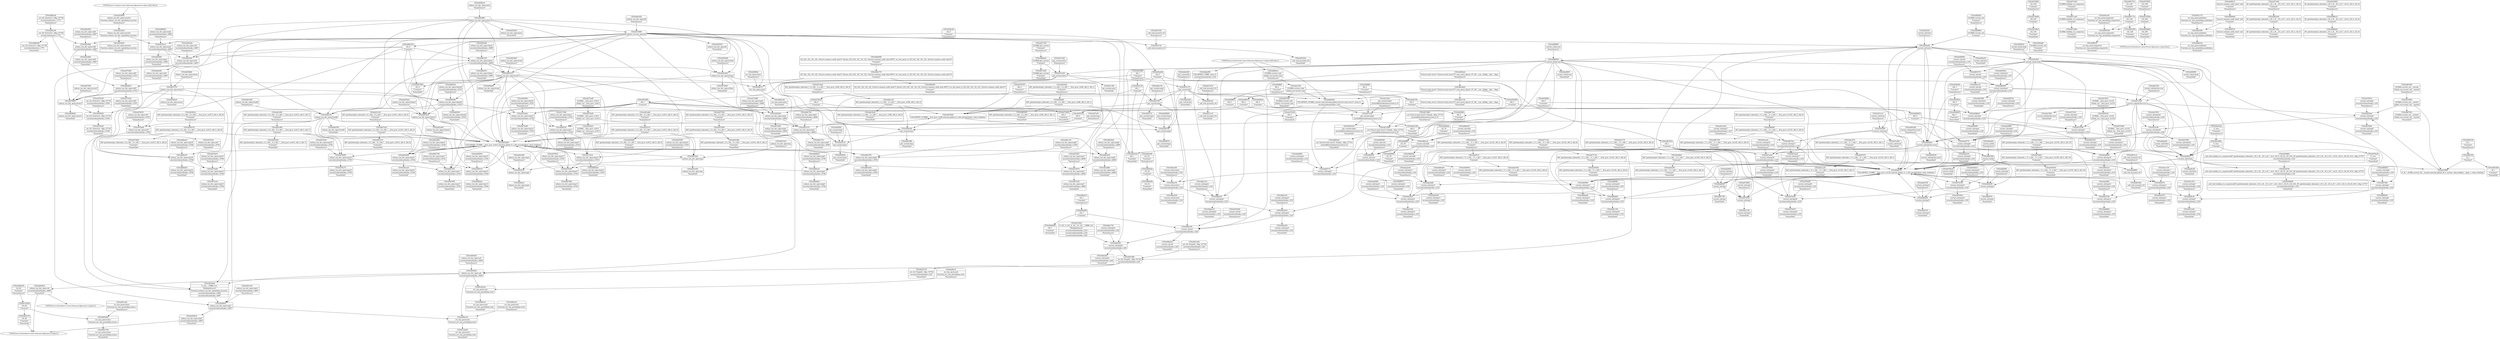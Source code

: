 digraph {
	CE0x4d79990 [shape=record,shape=Mrecord,label="{CE0x4d79990|selinux_tun_dev_open:retval.0}"]
	CE0x4d60f80 [shape=record,shape=Mrecord,label="{CE0x4d60f80|current_sid:tmp16|security/selinux/hooks.c,218|*SummSource*}"]
	CE0x4da3e00 [shape=record,shape=Mrecord,label="{CE0x4da3e00|i1_true|*Constant*|*SummSource*}"]
	CE0x4dbb5a0 [shape=record,shape=Mrecord,label="{CE0x4dbb5a0|current_sid:sid|security/selinux/hooks.c,220|*SummSink*}"]
	CE0x4d7cc10 [shape=record,shape=Mrecord,label="{CE0x4d7cc10|_call_void_mcount()_#3|*SummSink*}"]
	CE0x4d5f160 [shape=record,shape=Mrecord,label="{CE0x4d5f160|i64_1|*Constant*|*SummSink*}"]
	CE0x4d93bf0 [shape=record,shape=Mrecord,label="{CE0x4d93bf0|current_sid:if.end}"]
	CE0x4dbadb0 [shape=record,shape=Mrecord,label="{CE0x4dbadb0|current_sid:tmp23|security/selinux/hooks.c,218|*SummSink*}"]
	CE0x4d561b0 [shape=record,shape=Mrecord,label="{CE0x4d561b0|get_current:tmp4|./arch/x86/include/asm/current.h,14|*SummSink*}"]
	CE0x4d8bcd0 [shape=record,shape=Mrecord,label="{CE0x4d8bcd0|_ret_i32_%retval.0,_!dbg_!27728|security/selinux/avc.c,775|*SummSource*}"]
	CE0x4d8e1d0 [shape=record,shape=Mrecord,label="{CE0x4d8e1d0|avc_has_perm:entry|*SummSink*}"]
	CE0x4d562a0 [shape=record,shape=Mrecord,label="{CE0x4d562a0|%struct.task_struct*_(%struct.task_struct**)*_asm_movq_%gs:$_1:P_,$0_,_r,im,_dirflag_,_fpsr_,_flags_|*SummSource*}"]
	CE0x4d5eb60 [shape=record,shape=Mrecord,label="{CE0x4d5eb60|selinux_tun_dev_open:if.end|*SummSource*}"]
	CE0x4d87e90 [shape=record,shape=Mrecord,label="{CE0x4d87e90|current_sid:tmp5|security/selinux/hooks.c,218|*SummSink*}"]
	CE0x4d546c0 [shape=record,shape=Mrecord,label="{CE0x4d546c0|selinux_tun_dev_open:tmp3|security/selinux/hooks.c,4697|*SummSink*}"]
	CE0x4d56ad0 [shape=record,shape=Mrecord,label="{CE0x4d56ad0|current_sid:entry}"]
	CE0x4d52b40 [shape=record,shape=Mrecord,label="{CE0x4d52b40|0:_i32,_:_CMRE_0,4_|*MultipleSource*|Function::selinux_tun_dev_open&Arg::security::|security/selinux/hooks.c,4693|security/selinux/hooks.c,4697}"]
	CE0x4dbc820 [shape=record,shape=Mrecord,label="{CE0x4dbc820|current_sid:tmp24|security/selinux/hooks.c,220|*SummSink*}"]
	CE0x4d76b90 [shape=record,shape=Mrecord,label="{CE0x4d76b90|selinux_tun_dev_open:tmp16|security/selinux/hooks.c,4705}"]
	CE0x4d72e80 [shape=record,shape=Mrecord,label="{CE0x4d72e80|selinux_tun_dev_open:tmp10|security/selinux/hooks.c,4703|*SummSink*}"]
	CE0x4d7d000 [shape=record,shape=Mrecord,label="{CE0x4d7d000|GLOBAL:current_sid.__warned|Global_var:current_sid.__warned}"]
	CE0x4da37f0 [shape=record,shape=Mrecord,label="{CE0x4da37f0|GLOBAL:current_task|Global_var:current_task}"]
	CE0x4d55da0 [shape=record,shape=Mrecord,label="{CE0x4d55da0|current_sid:tmp8|security/selinux/hooks.c,218}"]
	CE0x4dba7a0 [shape=record,shape=Mrecord,label="{CE0x4dba7a0|current_sid:tmp22|security/selinux/hooks.c,218|*SummSource*}"]
	CE0x4d8a970 [shape=record,shape=Mrecord,label="{CE0x4d8a970|selinux_tun_dev_open:tobool|security/selinux/hooks.c,4699|*SummSink*}"]
	CE0x4d7b4e0 [shape=record,shape=Mrecord,label="{CE0x4d7b4e0|i64*_getelementptr_inbounds_(_11_x_i64_,_11_x_i64_*___llvm_gcov_ctr125,_i64_0,_i64_10)|*Constant*}"]
	CE0x4d72bc0 [shape=record,shape=Mrecord,label="{CE0x4d72bc0|i64_4|*Constant*}"]
	CE0x4d7eda0 [shape=record,shape=Mrecord,label="{CE0x4d7eda0|i64*_getelementptr_inbounds_(_2_x_i64_,_2_x_i64_*___llvm_gcov_ctr98,_i64_0,_i64_0)|*Constant*|*SummSource*}"]
	CE0x4dba080 [shape=record,shape=Mrecord,label="{CE0x4dba080|COLLAPSED:_CMRE:_elem_0::|security/selinux/hooks.c,218}"]
	CE0x4d7d830 [shape=record,shape=Mrecord,label="{CE0x4d7d830|i32_218|*Constant*|*SummSource*}"]
	CE0x4d61100 [shape=record,shape=Mrecord,label="{CE0x4d61100|current_sid:tmp16|security/selinux/hooks.c,218|*SummSink*}"]
	CE0x6122eb0 [shape=record,shape=Mrecord,label="{CE0x6122eb0|avc_has_perm:tsid|Function::avc_has_perm&Arg::tsid::|*SummSink*}"]
	CE0x4db9260 [shape=record,shape=Mrecord,label="{CE0x4db9260|COLLAPSED:_GCMRE_current_task_external_global_%struct.task_struct*:_elem_0::|security/selinux/hooks.c,218}"]
	CE0x4d61250 [shape=record,shape=Mrecord,label="{CE0x4d61250|selinux_tun_dev_open:tmp8|security/selinux/hooks.c,4700}"]
	CE0x4d587e0 [shape=record,shape=Mrecord,label="{CE0x4d587e0|selinux_tun_dev_open:tmp15|security/selinux/hooks.c,4704}"]
	CE0x4d7e640 [shape=record,shape=Mrecord,label="{CE0x4d7e640|current_sid:sid|security/selinux/hooks.c,220|*SummSource*}"]
	CE0x4da1740 [shape=record,shape=Mrecord,label="{CE0x4da1740|current_sid:tmp1|*SummSink*}"]
	CE0x4d65310 [shape=record,shape=Mrecord,label="{CE0x4d65310|selinux_tun_dev_open:if.end}"]
	CE0x4d7c420 [shape=record,shape=Mrecord,label="{CE0x4d7c420|get_current:entry}"]
	CE0x4db91f0 [shape=record,shape=Mrecord,label="{CE0x4db91f0|current_sid:cred|security/selinux/hooks.c,218}"]
	CE0x4d64ca0 [shape=record,shape=Mrecord,label="{CE0x4d64ca0|avc_has_perm:tsid|Function::avc_has_perm&Arg::tsid::|*SummSource*}"]
	CE0x4d5fea0 [shape=record,shape=Mrecord,label="{CE0x4d5fea0|selinux_tun_dev_open:tmp1|*SummSink*}"]
	CE0x4da0700 [shape=record,shape=Mrecord,label="{CE0x4da0700|current_sid:tmp3|*SummSource*}"]
	CE0x4d75180 [shape=record,shape=Mrecord,label="{CE0x4d75180|current_sid:tmp5|security/selinux/hooks.c,218}"]
	CE0x4d59c20 [shape=record,shape=Mrecord,label="{CE0x4d59c20|GLOBAL:__llvm_gcov_ctr125|Global_var:__llvm_gcov_ctr125}"]
	CE0x4d53fe0 [shape=record,shape=Mrecord,label="{CE0x4d53fe0|selinux_tun_dev_open:sid1|security/selinux/hooks.c,4697}"]
	CE0x4d58150 [shape=record,shape=Mrecord,label="{CE0x4d58150|i64*_getelementptr_inbounds_(_9_x_i64_,_9_x_i64_*___llvm_gcov_ctr413,_i64_0,_i64_8)|*Constant*}"]
	CE0x4d6f500 [shape=record,shape=Mrecord,label="{CE0x4d6f500|selinux_tun_dev_open:tobool4|security/selinux/hooks.c,4703|*SummSink*}"]
	CE0x4d5d860 [shape=record,shape=Mrecord,label="{CE0x4d5d860|_call_void_lockdep_rcu_suspicious(i8*_getelementptr_inbounds_(_25_x_i8_,_25_x_i8_*_.str3,_i32_0,_i32_0),_i32_218,_i8*_getelementptr_inbounds_(_45_x_i8_,_45_x_i8_*_.str12,_i32_0,_i32_0))_#10,_!dbg_!27727|security/selinux/hooks.c,218|*SummSource*}"]
	CE0x4d51f80 [shape=record,shape=Mrecord,label="{CE0x4d51f80|i64_1|*Constant*}"]
	CE0x4d532d0 [shape=record,shape=Mrecord,label="{CE0x4d532d0|selinux_tun_dev_open:security|Function::selinux_tun_dev_open&Arg::security::}"]
	CE0x4d79a00 [shape=record,shape=Mrecord,label="{CE0x4d79a00|selinux_tun_dev_open:sid7|security/selinux/hooks.c,4705}"]
	CE0x4d762c0 [shape=record,shape=Mrecord,label="{CE0x4d762c0|current_sid:bb|*SummSink*}"]
	CE0x4d93a90 [shape=record,shape=Mrecord,label="{CE0x4d93a90|current_sid:land.lhs.true2|*SummSource*}"]
	CE0x4dbc640 [shape=record,shape=Mrecord,label="{CE0x4dbc640|current_sid:tmp24|security/selinux/hooks.c,220}"]
	CE0x4d59990 [shape=record,shape=Mrecord,label="{CE0x4d59990|current_sid:tmp4|security/selinux/hooks.c,218|*SummSink*}"]
	CE0x4dbcb00 [shape=record,shape=Mrecord,label="{CE0x4dbcb00|get_current:bb|*SummSink*}"]
	CE0x4d51480 [shape=record,shape=Mrecord,label="{CE0x4d51480|_ret_i32_%tmp24,_!dbg_!27742|security/selinux/hooks.c,220}"]
	CE0x4d51e20 [shape=record,shape=Mrecord,label="{CE0x4d51e20|selinux_tun_dev_open:tmp3|security/selinux/hooks.c,4697|*SummSource*}"]
	CE0x4d71ad0 [shape=record,shape=Mrecord,label="{CE0x4d71ad0|GLOBAL:lockdep_rcu_suspicious|*Constant*}"]
	CE0x4d7b9e0 [shape=record,shape=Mrecord,label="{CE0x4d7b9e0|current_sid:tmp19|security/selinux/hooks.c,218|*SummSink*}"]
	CE0x4d62f00 [shape=record,shape=Mrecord,label="{CE0x4d62f00|current_sid:tmp2|*SummSource*}"]
	CE0x4d76c00 [shape=record,shape=Mrecord,label="{CE0x4d76c00|selinux_tun_dev_open:tmp16|security/selinux/hooks.c,4705|*SummSource*}"]
	CE0x4d5a2d0 [shape=record,shape=Mrecord,label="{CE0x4d5a2d0|i32_0|*Constant*}"]
	CE0x4dba620 [shape=record,shape=Mrecord,label="{CE0x4dba620|current_sid:tmp22|security/selinux/hooks.c,218}"]
	CE0x4d534e0 [shape=record,shape=Mrecord,label="{CE0x4d534e0|selinux_tun_dev_open:if.then5|*SummSource*}"]
	CE0x4d8f2c0 [shape=record,shape=Mrecord,label="{CE0x4d8f2c0|avc_has_perm:requested|Function::avc_has_perm&Arg::requested::|*SummSink*}"]
	CE0x4da60e0 [shape=record,shape=Mrecord,label="{CE0x4da60e0|current_sid:tmp|*SummSource*}"]
	CE0x6cd35a0 [shape=record,shape=Mrecord,label="{CE0x6cd35a0|avc_has_perm:ssid|Function::avc_has_perm&Arg::ssid::}"]
	CE0x4dc42a0 [shape=record,shape=Mrecord,label="{CE0x4dc42a0|i64*_getelementptr_inbounds_(_2_x_i64_,_2_x_i64_*___llvm_gcov_ctr98,_i64_0,_i64_0)|*Constant*|*SummSink*}"]
	CE0x4d54090 [shape=record,shape=Mrecord,label="{CE0x4d54090|selinux_tun_dev_open:security|Function::selinux_tun_dev_open&Arg::security::|*SummSource*}"]
	CE0x4d670b0 [shape=record,shape=Mrecord,label="{CE0x4d670b0|selinux_tun_dev_open:tmp13|security/selinux/hooks.c,4703|*SummSink*}"]
	CE0x4d8f250 [shape=record,shape=Mrecord,label="{CE0x4d8f250|%struct.common_audit_data*_null|*Constant*|*SummSink*}"]
	CE0x4da9770 [shape=record,shape=Mrecord,label="{CE0x4da9770|current_sid:tmp9|security/selinux/hooks.c,218}"]
	CE0x4d57fd0 [shape=record,shape=Mrecord,label="{CE0x4d57fd0|selinux_tun_dev_open:retval.0|*SummSource*}"]
	CE0x4d58440 [shape=record,shape=Mrecord,label="{CE0x4d58440|i64_3|*Constant*|*SummSource*}"]
	CE0x4d72d70 [shape=record,shape=Mrecord,label="{CE0x4d72d70|i64_4|*Constant*|*SummSource*}"]
	CE0x4d61790 [shape=record,shape=Mrecord,label="{CE0x4d61790|selinux_tun_dev_open:tmp17|security/selinux/hooks.c,4705|*SummSource*}"]
	CE0x4d6f490 [shape=record,shape=Mrecord,label="{CE0x4d6f490|selinux_tun_dev_open:tobool4|security/selinux/hooks.c,4703}"]
	CE0x4d4cd60 [shape=record,shape=Mrecord,label="{CE0x4d4cd60|selinux_tun_dev_open:tmp1|*SummSource*}"]
	CE0x4d6b5b0 [shape=record,shape=Mrecord,label="{CE0x4d6b5b0|current_sid:call4|security/selinux/hooks.c,218|*SummSink*}"]
	CE0x4d626f0 [shape=record,shape=Mrecord,label="{CE0x4d626f0|selinux_tun_dev_open:tmp10|security/selinux/hooks.c,4703|*SummSource*}"]
	CE0x4d60ad0 [shape=record,shape=Mrecord,label="{CE0x4d60ad0|current_sid:tmp15|security/selinux/hooks.c,218|*SummSink*}"]
	CE0x4d811c0 [shape=record,shape=Mrecord,label="{CE0x4d811c0|_call_void_mcount()_#3|*SummSource*}"]
	CE0x4d73e60 [shape=record,shape=Mrecord,label="{CE0x4d73e60|GLOBAL:__llvm_gcov_ctr413|Global_var:__llvm_gcov_ctr413}"]
	CE0x4da4800 [shape=record,shape=Mrecord,label="{CE0x4da4800|current_sid:do.end|*SummSink*}"]
	CE0x4d5cb40 [shape=record,shape=Mrecord,label="{CE0x4d5cb40|selinux_tun_dev_open:if.then}"]
	CE0x4da6ed0 [shape=record,shape=Mrecord,label="{CE0x4da6ed0|current_sid:if.then|*SummSource*}"]
	CE0x4d76f30 [shape=record,shape=Mrecord,label="{CE0x4d76f30|i64*_getelementptr_inbounds_(_11_x_i64_,_11_x_i64_*___llvm_gcov_ctr125,_i64_0,_i64_8)|*Constant*|*SummSink*}"]
	CE0x4d7ccb0 [shape=record,shape=Mrecord,label="{CE0x4d7ccb0|get_current:tmp4|./arch/x86/include/asm/current.h,14}"]
	CE0x4d7d690 [shape=record,shape=Mrecord,label="{CE0x4d7d690|i32_218|*Constant*}"]
	CE0x4d548d0 [shape=record,shape=Mrecord,label="{CE0x4d548d0|selinux_tun_dev_open:return|*SummSource*}"]
	CE0x4d6db70 [shape=record,shape=Mrecord,label="{CE0x4d6db70|selinux_tun_dev_open:call3|security/selinux/hooks.c,4701}"]
	CE0x4d7fc90 [shape=record,shape=Mrecord,label="{CE0x4d7fc90|current_sid:tobool1|security/selinux/hooks.c,218}"]
	CE0x4d58aa0 [shape=record,shape=Mrecord,label="{CE0x4d58aa0|selinux_tun_dev_open:tmp15|security/selinux/hooks.c,4704|*SummSink*}"]
	CE0x4d5c6f0 [shape=record,shape=Mrecord,label="{CE0x4d5c6f0|i64*_getelementptr_inbounds_(_9_x_i64_,_9_x_i64_*___llvm_gcov_ctr413,_i64_0,_i64_7)|*Constant*|*SummSource*}"]
	CE0x4d871a0 [shape=record,shape=Mrecord,label="{CE0x4d871a0|i64*_getelementptr_inbounds_(_11_x_i64_,_11_x_i64_*___llvm_gcov_ctr125,_i64_0,_i64_9)|*Constant*|*SummSource*}"]
	CE0x4da7810 [shape=record,shape=Mrecord,label="{CE0x4da7810|current_sid:tobool1|security/selinux/hooks.c,218|*SummSource*}"]
	CE0x4d7cb70 [shape=record,shape=Mrecord,label="{CE0x4d7cb70|_call_void_mcount()_#3|*SummSource*}"]
	CE0x5a71f60 [shape=record,shape=Mrecord,label="{CE0x5a71f60|selinux_tun_dev_open:tmp11|security/selinux/hooks.c,4703|*SummSource*}"]
	CE0x4d52a10 [shape=record,shape=Mrecord,label="{CE0x4d52a10|i64*_getelementptr_inbounds_(_9_x_i64_,_9_x_i64_*___llvm_gcov_ctr413,_i64_0,_i64_0)|*Constant*}"]
	CE0x4d5a770 [shape=record,shape=Mrecord,label="{CE0x4d5a770|i32_(i32,_i32,_i16,_i32,_%struct.common_audit_data*)*_bitcast_(i32_(i32,_i32,_i16,_i32,_%struct.common_audit_data.495*)*_avc_has_perm_to_i32_(i32,_i32,_i16,_i32,_%struct.common_audit_data*)*)|*Constant*}"]
	CE0x4d58950 [shape=record,shape=Mrecord,label="{CE0x4d58950|selinux_tun_dev_open:tmp15|security/selinux/hooks.c,4704|*SummSource*}"]
	CE0x4d73d80 [shape=record,shape=Mrecord,label="{CE0x4d73d80|selinux_tun_dev_open:tmp4|security/selinux/hooks.c,4699|*SummSource*}"]
	CE0x4da1a20 [shape=record,shape=Mrecord,label="{CE0x4da1a20|i64*_getelementptr_inbounds_(_11_x_i64_,_11_x_i64_*___llvm_gcov_ctr125,_i64_0,_i64_1)|*Constant*|*SummSink*}"]
	CE0x4da1870 [shape=record,shape=Mrecord,label="{CE0x4da1870|i64*_getelementptr_inbounds_(_11_x_i64_,_11_x_i64_*___llvm_gcov_ctr125,_i64_0,_i64_1)|*Constant*|*SummSource*}"]
	CE0x4d7b8c0 [shape=record,shape=Mrecord,label="{CE0x4d7b8c0|i64*_getelementptr_inbounds_(_11_x_i64_,_11_x_i64_*___llvm_gcov_ctr125,_i64_0,_i64_10)|*Constant*|*SummSource*}"]
	CE0x4d91700 [shape=record,shape=Mrecord,label="{CE0x4d91700|avc_has_perm:tclass|Function::avc_has_perm&Arg::tclass::|*SummSink*}"]
	CE0x4da58f0 [shape=record,shape=Mrecord,label="{CE0x4da58f0|current_sid:tmp12|security/selinux/hooks.c,218|*SummSource*}"]
	CE0x4da81d0 [shape=record,shape=Mrecord,label="{CE0x4da81d0|current_sid:if.then|*SummSink*}"]
	CE0x4d52630 [shape=record,shape=Mrecord,label="{CE0x4d52630|selinux_tun_dev_open:security|Function::selinux_tun_dev_open&Arg::security::|*SummSink*}"]
	CE0x4d79b70 [shape=record,shape=Mrecord,label="{CE0x4d79b70|selinux_tun_dev_open:sid7|security/selinux/hooks.c,4705|*SummSource*}"]
	CE0x4dba1f0 [shape=record,shape=Mrecord,label="{CE0x4dba1f0|current_sid:security|security/selinux/hooks.c,218}"]
	CE0x4d5fd90 [shape=record,shape=Mrecord,label="{CE0x4d5fd90|get_current:tmp1|*SummSource*}"]
	CE0x4d6b1a0 [shape=record,shape=Mrecord,label="{CE0x4d6b1a0|current_sid:call4|security/selinux/hooks.c,218}"]
	CE0x4d5bcb0 [shape=record,shape=Mrecord,label="{CE0x4d5bcb0|i32_0|*Constant*|*SummSource*}"]
	CE0x4d54f60 [shape=record,shape=Mrecord,label="{CE0x4d54f60|i64_0|*Constant*|*SummSource*}"]
	CE0x4d72500 [shape=record,shape=Mrecord,label="{CE0x4d72500|i64*_getelementptr_inbounds_(_9_x_i64_,_9_x_i64_*___llvm_gcov_ctr413,_i64_0,_i64_3)|*Constant*}"]
	CE0x4d4c850 [shape=record,shape=Mrecord,label="{CE0x4d4c850|current_sid:do.body}"]
	CE0x4d586a0 [shape=record,shape=Mrecord,label="{CE0x4d586a0|current_sid:tmp4|security/selinux/hooks.c,218}"]
	CE0x4da5e90 [shape=record,shape=Mrecord,label="{CE0x4da5e90|i64*_getelementptr_inbounds_(_11_x_i64_,_11_x_i64_*___llvm_gcov_ctr125,_i64_0,_i64_0)|*Constant*|*SummSink*}"]
	CE0x4d81260 [shape=record,shape=Mrecord,label="{CE0x4d81260|_call_void_mcount()_#3|*SummSink*}"]
	CE0x4d58630 [shape=record,shape=Mrecord,label="{CE0x4d58630|i64_3|*Constant*|*SummSink*}"]
	CE0x4da39c0 [shape=record,shape=Mrecord,label="{CE0x4da39c0|current_sid:tmp14|security/selinux/hooks.c,218}"]
	CE0x4dbc9d0 [shape=record,shape=Mrecord,label="{CE0x4dbc9d0|get_current:bb|*SummSource*}"]
	CE0x4d74580 [shape=record,shape=Mrecord,label="{CE0x4d74580|current_sid:tmp1|*SummSource*}"]
	CE0x4d51530 [shape=record,shape=Mrecord,label="{CE0x4d51530|_call_void_mcount()_#3|*SummSource*}"]
	CE0x4d67dd0 [shape=record,shape=Mrecord,label="{CE0x4d67dd0|GLOBAL:current_task|Global_var:current_task|*SummSink*}"]
	CE0x4d5f360 [shape=record,shape=Mrecord,label="{CE0x4d5f360|selinux_tun_dev_open:call|security/selinux/hooks.c,4694}"]
	CE0x4d4c560 [shape=record,shape=Mrecord,label="{CE0x4d4c560|current_sid:bb}"]
	CE0x4d61d20 [shape=record,shape=Mrecord,label="{CE0x4d61d20|selinux_tun_dev_open:tmp|*SummSink*}"]
	CE0x4da6cd0 [shape=record,shape=Mrecord,label="{CE0x4da6cd0|_call_void_mcount()_#3}"]
	CE0x4d88920 [shape=record,shape=Mrecord,label="{CE0x4d88920|selinux_tun_dev_open:tmp2|security/selinux/hooks.c,4693|*SummSource*}"]
	CE0x4d7e260 [shape=record,shape=Mrecord,label="{CE0x4d7e260|current_sid:if.end|*SummSink*}"]
	CE0x4d75390 [shape=record,shape=Mrecord,label="{CE0x4d75390|selinux_tun_dev_open:call3|security/selinux/hooks.c,4701|*SummSource*}"]
	CE0x4d885b0 [shape=record,shape=Mrecord,label="{CE0x4d885b0|current_sid:do.end}"]
	CE0x4db9c80 [shape=record,shape=Mrecord,label="{CE0x4db9c80|i32_22|*Constant*|*SummSource*}"]
	CE0x4d87d90 [shape=record,shape=Mrecord,label="{CE0x4d87d90|current_sid:tmp6|security/selinux/hooks.c,218}"]
	CE0x4d74510 [shape=record,shape=Mrecord,label="{CE0x4d74510|current_sid:tmp1}"]
	CE0x4d51690 [shape=record,shape=Mrecord,label="{CE0x4d51690|selinux_tun_dev_open:if.end6|*SummSource*}"]
	CE0x4d882c0 [shape=record,shape=Mrecord,label="{CE0x4d882c0|GLOBAL:current_task|Global_var:current_task|*SummSource*}"]
	CE0x4d6ddc0 [shape=record,shape=Mrecord,label="{CE0x4d6ddc0|selinux_tun_dev_open:tmp9|security/selinux/hooks.c,4700|*SummSink*}"]
	CE0x4d5f7d0 [shape=record,shape=Mrecord,label="{CE0x4d5f7d0|i64_0|*Constant*}"]
	CE0x4da07a0 [shape=record,shape=Mrecord,label="{CE0x4da07a0|current_sid:tmp3|*SummSink*}"]
	CE0x4d6f220 [shape=record,shape=Mrecord,label="{CE0x4d6f220|selinux_tun_dev_open:tmp11|security/selinux/hooks.c,4703}"]
	CE0x4d5f2f0 [shape=record,shape=Mrecord,label="{CE0x4d5f2f0|selinux_tun_dev_open:tmp2|security/selinux/hooks.c,4693|*SummSink*}"]
	CE0x4d609f0 [shape=record,shape=Mrecord,label="{CE0x4d609f0|current_sid:tmp15|security/selinux/hooks.c,218}"]
	CE0x4d7fd00 [shape=record,shape=Mrecord,label="{CE0x4d7fd00|current_sid:tmp8|security/selinux/hooks.c,218|*SummSink*}"]
	CE0x4d6cd50 [shape=record,shape=Mrecord,label="{CE0x4d6cd50|selinux_tun_dev_open:bb|*SummSource*}"]
	CE0x4da2e40 [shape=record,shape=Mrecord,label="{CE0x4da2e40|current_sid:tmp13|security/selinux/hooks.c,218|*SummSource*}"]
	CE0x4d566d0 [shape=record,shape=Mrecord,label="{CE0x4d566d0|current_sid:call|security/selinux/hooks.c,218|*SummSource*}"]
	CE0x4d64bc0 [shape=record,shape=Mrecord,label="{CE0x4d64bc0|avc_has_perm:ssid|Function::avc_has_perm&Arg::ssid::|*SummSink*}"]
	CE0x4d52e00 [shape=record,shape=Mrecord,label="{CE0x4d52e00|selinux_tun_dev_open:if.then5|*SummSink*}"]
	CE0x4d5c370 [shape=record,shape=Mrecord,label="{CE0x4d5c370|i64*_getelementptr_inbounds_(_9_x_i64_,_9_x_i64_*___llvm_gcov_ctr413,_i64_0,_i64_6)|*Constant*|*SummSink*}"]
	CE0x4d6c8a0 [shape=record,shape=Mrecord,label="{CE0x4d6c8a0|selinux_tun_dev_open:tmp6|security/selinux/hooks.c,4699|*SummSource*}"]
	CE0x4db9060 [shape=record,shape=Mrecord,label="{CE0x4db9060|i32_78|*Constant*|*SummSink*}"]
	CE0x4da6fe0 [shape=record,shape=Mrecord,label="{CE0x4da6fe0|i64*_getelementptr_inbounds_(_11_x_i64_,_11_x_i64_*___llvm_gcov_ctr125,_i64_0,_i64_0)|*Constant*}"]
	CE0x4dbb700 [shape=record,shape=Mrecord,label="{CE0x4dbb700|current_sid:sid|security/selinux/hooks.c,220}"]
	CE0x4d58520 [shape=record,shape=Mrecord,label="{CE0x4d58520|i64_0|*Constant*}"]
	CE0x4da3b80 [shape=record,shape=Mrecord,label="{CE0x4da3b80|current_sid:tmp14|security/selinux/hooks.c,218|*SummSource*}"]
	CE0x4dbcc30 [shape=record,shape=Mrecord,label="{CE0x4dbcc30|i64*_getelementptr_inbounds_(_2_x_i64_,_2_x_i64_*___llvm_gcov_ctr98,_i64_0,_i64_0)|*Constant*}"]
	"CONST[source:1(input),value:2(dynamic)][purpose:{object}][SrcIdx:0]"
	CE0x4d623b0 [shape=record,shape=Mrecord,label="{CE0x4d623b0|i8*_getelementptr_inbounds_(_25_x_i8_,_25_x_i8_*_.str3,_i32_0,_i32_0)|*Constant*}"]
	CE0x4d61f30 [shape=record,shape=Mrecord,label="{CE0x4d61f30|i8_1|*Constant*}"]
	CE0x4d5f220 [shape=record,shape=Mrecord,label="{CE0x4d5f220|current_sid:entry|*SummSource*}"]
	CE0x4d6c830 [shape=record,shape=Mrecord,label="{CE0x4d6c830|selinux_tun_dev_open:tmp6|security/selinux/hooks.c,4699}"]
	CE0x4dc4150 [shape=record,shape=Mrecord,label="{CE0x4dc4150|i64_1|*Constant*}"]
	CE0x4d8ce00 [shape=record,shape=Mrecord,label="{CE0x4d8ce00|_ret_i32_%retval.0,_!dbg_!27728|security/selinux/avc.c,775}"]
	"CONST[source:0(mediator),value:0(static)][purpose:{operation}]"
	CE0x4d5d5e0 [shape=record,shape=Mrecord,label="{CE0x4d5d5e0|selinux_tun_dev_open:call|security/selinux/hooks.c,4694|*SummSink*}"]
	CE0x4d53590 [shape=record,shape=Mrecord,label="{CE0x4d53590|i32_0|*Constant*|*SummSink*}"]
	CE0x4d873a0 [shape=record,shape=Mrecord,label="{CE0x4d873a0|current_sid:tmp17|security/selinux/hooks.c,218}"]
	CE0x4d5f500 [shape=record,shape=Mrecord,label="{CE0x4d5f500|i64*_getelementptr_inbounds_(_2_x_i64_,_2_x_i64_*___llvm_gcov_ctr98,_i64_0,_i64_1)|*Constant*|*SummSource*}"]
	CE0x4d87810 [shape=record,shape=Mrecord,label="{CE0x4d87810|GLOBAL:current_sid.__warned|Global_var:current_sid.__warned|*SummSink*}"]
	CE0x4d71db0 [shape=record,shape=Mrecord,label="{CE0x4d71db0|GLOBAL:lockdep_rcu_suspicious|*Constant*|*SummSink*}"]
	CE0x4d5d8d0 [shape=record,shape=Mrecord,label="{CE0x4d5d8d0|_call_void_lockdep_rcu_suspicious(i8*_getelementptr_inbounds_(_25_x_i8_,_25_x_i8_*_.str3,_i32_0,_i32_0),_i32_218,_i8*_getelementptr_inbounds_(_45_x_i8_,_45_x_i8_*_.str12,_i32_0,_i32_0))_#10,_!dbg_!27727|security/selinux/hooks.c,218|*SummSink*}"]
	CE0x4d7d950 [shape=record,shape=Mrecord,label="{CE0x4d7d950|i8*_getelementptr_inbounds_(_45_x_i8_,_45_x_i8_*_.str12,_i32_0,_i32_0)|*Constant*|*SummSource*}"]
	CE0x4d5e000 [shape=record,shape=Mrecord,label="{CE0x4d5e000|selinux_tun_dev_open:call2|security/selinux/hooks.c,4697|*SummSource*}"]
	CE0x4d80400 [shape=record,shape=Mrecord,label="{CE0x4d80400|current_sid:tobool|security/selinux/hooks.c,218}"]
	CE0x4d51ab0 [shape=record,shape=Mrecord,label="{CE0x4d51ab0|_ret_i32_%tmp24,_!dbg_!27742|security/selinux/hooks.c,220|*SummSource*}"]
	CE0x4d58db0 [shape=record,shape=Mrecord,label="{CE0x4d58db0|i32_256|*Constant*|*SummSink*}"]
	CE0x4d59800 [shape=record,shape=Mrecord,label="{CE0x4d59800|get_current:tmp2|*SummSource*}"]
	CE0x4d73ed0 [shape=record,shape=Mrecord,label="{CE0x4d73ed0|GLOBAL:__llvm_gcov_ctr413|Global_var:__llvm_gcov_ctr413|*SummSource*}"]
	CE0x4d5f3d0 [shape=record,shape=Mrecord,label="{CE0x4d5f3d0|selinux_tun_dev_open:call|security/selinux/hooks.c,4694|*SummSource*}"]
	CE0x4d72670 [shape=record,shape=Mrecord,label="{CE0x4d72670|selinux_tun_dev_open:tmp7|security/selinux/hooks.c,4699}"]
	CE0x4d71f20 [shape=record,shape=Mrecord,label="{CE0x4d71f20|i8*_getelementptr_inbounds_(_25_x_i8_,_25_x_i8_*_.str3,_i32_0,_i32_0)|*Constant*|*SummSink*}"]
	CE0x4d5a1c0 [shape=record,shape=Mrecord,label="{CE0x4d5a1c0|current_sid:call|security/selinux/hooks.c,218|*SummSink*}"]
	CE0x4da6a20 [shape=record,shape=Mrecord,label="{CE0x4da6a20|i64*_getelementptr_inbounds_(_11_x_i64_,_11_x_i64_*___llvm_gcov_ctr125,_i64_0,_i64_6)|*Constant*|*SummSource*}"]
	CE0x4d5f680 [shape=record,shape=Mrecord,label="{CE0x4d5f680|i64_2|*Constant*|*SummSource*}"]
	CE0x4d57420 [shape=record,shape=Mrecord,label="{CE0x4d57420|selinux_tun_dev_open:tmp7|security/selinux/hooks.c,4699|*SummSink*}"]
	CE0x4da6000 [shape=record,shape=Mrecord,label="{CE0x4da6000|current_sid:tmp}"]
	CE0x4d542a0 [shape=record,shape=Mrecord,label="{CE0x4d542a0|selinux_tun_dev_open:return|*SummSink*}"]
	CE0x4d5ed40 [shape=record,shape=Mrecord,label="{CE0x4d5ed40|selinux_tun_dev_open:tmp14|security/selinux/hooks.c,4704}"]
	CE0x4d5c680 [shape=record,shape=Mrecord,label="{CE0x4d5c680|i64*_getelementptr_inbounds_(_9_x_i64_,_9_x_i64_*___llvm_gcov_ctr413,_i64_0,_i64_7)|*Constant*}"]
	CE0x4da11d0 [shape=record,shape=Mrecord,label="{CE0x4da11d0|current_sid:tmp11|security/selinux/hooks.c,218|*SummSource*}"]
	CE0x4d76e20 [shape=record,shape=Mrecord,label="{CE0x4d76e20|i1_true|*Constant*|*SummSink*}"]
	CE0x4dbe7c0 [shape=record,shape=Mrecord,label="{CE0x4dbe7c0|get_current:tmp3|*SummSink*}"]
	CE0x4d5e270 [shape=record,shape=Mrecord,label="{CE0x4d5e270|selinux_tun_dev_open:tmp5|security/selinux/hooks.c,4699}"]
	CE0x4d93b30 [shape=record,shape=Mrecord,label="{CE0x4d93b30|current_sid:land.lhs.true2|*SummSink*}"]
	CE0x4da3cb0 [shape=record,shape=Mrecord,label="{CE0x4da3cb0|current_sid:tmp14|security/selinux/hooks.c,218|*SummSink*}"]
	CE0x4da7fb0 [shape=record,shape=Mrecord,label="{CE0x4da7fb0|current_sid:land.lhs.true|*SummSink*}"]
	CE0x4da3160 [shape=record,shape=Mrecord,label="{CE0x4da3160|get_current:tmp3}"]
	CE0x4d4d8e0 [shape=record,shape=Mrecord,label="{CE0x4d4d8e0|selinux_tun_dev_open:tmp3|security/selinux/hooks.c,4697}"]
	CE0x4d58740 [shape=record,shape=Mrecord,label="{CE0x4d58740|current_sid:tmp4|security/selinux/hooks.c,218|*SummSource*}"]
	CE0x4d52a80 [shape=record,shape=Mrecord,label="{CE0x4d52a80|i64*_getelementptr_inbounds_(_9_x_i64_,_9_x_i64_*___llvm_gcov_ctr413,_i64_0,_i64_0)|*Constant*|*SummSource*}"]
	CE0x4d71e60 [shape=record,shape=Mrecord,label="{CE0x4d71e60|i8*_getelementptr_inbounds_(_25_x_i8_,_25_x_i8_*_.str3,_i32_0,_i32_0)|*Constant*|*SummSource*}"]
	CE0x4d79ce0 [shape=record,shape=Mrecord,label="{CE0x4d79ce0|selinux_tun_dev_open:sid7|security/selinux/hooks.c,4705|*SummSink*}"]
	CE0x4d76c70 [shape=record,shape=Mrecord,label="{CE0x4d76c70|selinux_tun_dev_open:tmp16|security/selinux/hooks.c,4705|*SummSink*}"]
	CE0x4da89c0 [shape=record,shape=Mrecord,label="{CE0x4da89c0|i64_4|*Constant*}"]
	CE0x4d6ffd0 [shape=record,shape=Mrecord,label="{CE0x4d6ffd0|i64_5|*Constant*|*SummSource*}"]
	CE0x4d72d00 [shape=record,shape=Mrecord,label="{CE0x4d72d00|i64_4|*Constant*|*SummSink*}"]
	CE0x4d53bc0 [shape=record,shape=Mrecord,label="{CE0x4d53bc0|selinux_tun_dev_open:if.then5}"]
	CE0x4d66a50 [shape=record,shape=Mrecord,label="{CE0x4d66a50|current_sid:tmp3}"]
	CE0x4db9770 [shape=record,shape=Mrecord,label="{CE0x4db9770|current_sid:tmp21|security/selinux/hooks.c,218}"]
	"CONST[source:2(external),value:2(dynamic)][purpose:{subject}][SrcIdx:1]"
	CE0x4d53170 [shape=record,shape=Mrecord,label="{CE0x4d53170|_ret_i32_%tmp24,_!dbg_!27742|security/selinux/hooks.c,220|*SummSink*}"]
	CE0x4d53dd0 [shape=record,shape=Mrecord,label="{CE0x4d53dd0|COLLAPSED:_GCMRE___llvm_gcov_ctr413_internal_global_9_x_i64_zeroinitializer:_elem_0:default:}"]
	CE0x4d63110 [shape=record,shape=Mrecord,label="{CE0x4d63110|i16_49|*Constant*|*SummSink*}"]
	CE0x4d8bc40 [shape=record,shape=Mrecord,label="{CE0x4d8bc40|avc_has_perm:auditdata|Function::avc_has_perm&Arg::auditdata::|*SummSink*}"]
	CE0x4da66b0 [shape=record,shape=Mrecord,label="{CE0x4da66b0|current_sid:tmp12|security/selinux/hooks.c,218|*SummSink*}"]
	CE0x4d55580 [shape=record,shape=Mrecord,label="{CE0x4d55580|current_sid:tobool|security/selinux/hooks.c,218|*SummSink*}"]
	CE0x4d4daf0 [shape=record,shape=Mrecord,label="{CE0x4d4daf0|selinux_tun_dev_open:if.end|*SummSink*}"]
	CE0x4d61650 [shape=record,shape=Mrecord,label="{CE0x4d61650|selinux_tun_dev_open:tmp17|security/selinux/hooks.c,4705}"]
	CE0x4db8ff0 [shape=record,shape=Mrecord,label="{CE0x4db8ff0|i32_78|*Constant*}"]
	CE0x4d5d7f0 [shape=record,shape=Mrecord,label="{CE0x4d5d7f0|_call_void_lockdep_rcu_suspicious(i8*_getelementptr_inbounds_(_25_x_i8_,_25_x_i8_*_.str3,_i32_0,_i32_0),_i32_218,_i8*_getelementptr_inbounds_(_45_x_i8_,_45_x_i8_*_.str12,_i32_0,_i32_0))_#10,_!dbg_!27727|security/selinux/hooks.c,218}"]
	CE0x4d73620 [shape=record,shape=Mrecord,label="{CE0x4d73620|selinux_tun_dev_open:if.then|*SummSink*}"]
	CE0x4d7e9e0 [shape=record,shape=Mrecord,label="{CE0x4d7e9e0|0:_i32,_4:_i32,_8:_i32,_12:_i32,_:_CMRE_4,8_|*MultipleSource*|security/selinux/hooks.c,218|security/selinux/hooks.c,218|security/selinux/hooks.c,220}"]
	CE0x4d7b190 [shape=record,shape=Mrecord,label="{CE0x4d7b190|current_sid:tmp19|security/selinux/hooks.c,218}"]
	CE0x4d7fb20 [shape=record,shape=Mrecord,label="{CE0x4d7fb20|current_sid:tmp8|security/selinux/hooks.c,218|*SummSource*}"]
	CE0x4da0f70 [shape=record,shape=Mrecord,label="{CE0x4da0f70|current_sid:tmp11|security/selinux/hooks.c,218}"]
	CE0x4d7c5f0 [shape=record,shape=Mrecord,label="{CE0x4d7c5f0|get_current:entry|*SummSink*}"]
	CE0x4d81f10 [shape=record,shape=Mrecord,label="{CE0x4d81f10|selinux_tun_dev_open:tobool|security/selinux/hooks.c,4699}"]
	CE0x4d5edb0 [shape=record,shape=Mrecord,label="{CE0x4d5edb0|selinux_tun_dev_open:tmp14|security/selinux/hooks.c,4704|*SummSource*}"]
	CE0x4d558c0 [shape=record,shape=Mrecord,label="{CE0x4d558c0|i64_3|*Constant*}"]
	CE0x4d7ba50 [shape=record,shape=Mrecord,label="{CE0x4d7ba50|current_sid:tmp20|security/selinux/hooks.c,218}"]
	CE0x4d636a0 [shape=record,shape=Mrecord,label="{CE0x4d636a0|selinux_tun_dev_open:tmp12|security/selinux/hooks.c,4703|*SummSink*}"]
	CE0x4d51ed0 [shape=record,shape=Mrecord,label="{CE0x4d51ed0|avc_has_perm:tclass|Function::avc_has_perm&Arg::tclass::|*SummSource*}"]
	CE0x4d8e0f0 [shape=record,shape=Mrecord,label="{CE0x4d8e0f0|i32_(i32,_i32,_i16,_i32,_%struct.common_audit_data*)*_bitcast_(i32_(i32,_i32,_i16,_i32,_%struct.common_audit_data.495*)*_avc_has_perm_to_i32_(i32,_i32,_i16,_i32,_%struct.common_audit_data*)*)|*Constant*|*SummSink*}"]
	CE0x4da0860 [shape=record,shape=Mrecord,label="{CE0x4da0860|_call_void_mcount()_#3}"]
	CE0x4d90540 [shape=record,shape=Mrecord,label="{CE0x4d90540|avc_has_perm:requested|Function::avc_has_perm&Arg::requested::}"]
	CE0x4d75b70 [shape=record,shape=Mrecord,label="{CE0x4d75b70|selinux_tun_dev_open:tmp19|security/selinux/hooks.c,4708|*SummSource*}"]
	CE0x4d7e1c0 [shape=record,shape=Mrecord,label="{CE0x4d7e1c0|current_sid:if.end|*SummSource*}"]
	CE0x4d86fd0 [shape=record,shape=Mrecord,label="{CE0x4d86fd0|i64*_getelementptr_inbounds_(_11_x_i64_,_11_x_i64_*___llvm_gcov_ctr125,_i64_0,_i64_9)|*Constant*}"]
	"CONST[source:0(mediator),value:2(dynamic)][purpose:{object}]"
	CE0x4d809a0 [shape=record,shape=Mrecord,label="{CE0x4d809a0|current_sid:tmp6|security/selinux/hooks.c,218|*SummSource*}"]
	CE0x4dbb440 [shape=record,shape=Mrecord,label="{CE0x4dbb440|i32_1|*Constant*|*SummSink*}"]
	CE0x4d8bd40 [shape=record,shape=Mrecord,label="{CE0x4d8bd40|_ret_i32_%retval.0,_!dbg_!27728|security/selinux/avc.c,775|*SummSink*}"]
	CE0x4d6dce0 [shape=record,shape=Mrecord,label="{CE0x4d6dce0|selinux_tun_dev_open:tmp9|security/selinux/hooks.c,4700}"]
	CE0x4d6c7c0 [shape=record,shape=Mrecord,label="{CE0x4d6c7c0|selinux_tun_dev_open:tmp5|security/selinux/hooks.c,4699|*SummSink*}"]
	CE0x4d582c0 [shape=record,shape=Mrecord,label="{CE0x4d582c0|i64*_getelementptr_inbounds_(_9_x_i64_,_9_x_i64_*___llvm_gcov_ctr413,_i64_0,_i64_8)|*Constant*|*SummSource*}"]
	CE0x4dbc730 [shape=record,shape=Mrecord,label="{CE0x4dbc730|current_sid:tmp24|security/selinux/hooks.c,220|*SummSource*}"]
	CE0x4db9360 [shape=record,shape=Mrecord,label="{CE0x4db9360|current_sid:cred|security/selinux/hooks.c,218|*SummSource*}"]
	CE0x4d5e160 [shape=record,shape=Mrecord,label="{CE0x4d5e160|i64_0|*Constant*|*SummSink*}"]
	CE0x4d54980 [shape=record,shape=Mrecord,label="{CE0x4d54980|i64_1|*Constant*|*SummSource*}"]
	CE0x4d70360 [shape=record,shape=Mrecord,label="{CE0x4d70360|selinux_tun_dev_open:tmp13|security/selinux/hooks.c,4703}"]
	CE0x4db9b10 [shape=record,shape=Mrecord,label="{CE0x4db9b10|current_sid:tmp21|security/selinux/hooks.c,218|*SummSink*}"]
	CE0x4d7e320 [shape=record,shape=Mrecord,label="{CE0x4d7e320|current_sid:land.lhs.true}"]
	CE0x4d7c4d0 [shape=record,shape=Mrecord,label="{CE0x4d7c4d0|get_current:entry|*SummSource*}"]
	CE0x4db98f0 [shape=record,shape=Mrecord,label="{CE0x4db98f0|current_sid:tmp21|security/selinux/hooks.c,218|*SummSource*}"]
	CE0x4d82040 [shape=record,shape=Mrecord,label="{CE0x4d82040|i64*_getelementptr_inbounds_(_2_x_i64_,_2_x_i64_*___llvm_gcov_ctr98,_i64_0,_i64_1)|*Constant*|*SummSink*}"]
	CE0x4da9890 [shape=record,shape=Mrecord,label="{CE0x4da9890|current_sid:tmp10|security/selinux/hooks.c,218}"]
	CE0x4d888b0 [shape=record,shape=Mrecord,label="{CE0x4d888b0|GLOBAL:current_sid|*Constant*}"]
	CE0x4da3d90 [shape=record,shape=Mrecord,label="{CE0x4da3d90|i1_true|*Constant*}"]
	CE0x4d5af80 [shape=record,shape=Mrecord,label="{CE0x4d5af80|selinux_tun_dev_open:entry}"]
	CE0x4d7aee0 [shape=record,shape=Mrecord,label="{CE0x4d7aee0|current_sid:tmp18|security/selinux/hooks.c,218|*SummSource*}"]
	CE0x4d917e0 [shape=record,shape=Mrecord,label="{CE0x4d917e0|i32_128|*Constant*|*SummSource*}"]
	CE0x5a72210 [shape=record,shape=Mrecord,label="{CE0x5a72210|selinux_tun_dev_open:tmp12|security/selinux/hooks.c,4703}"]
	CE0x4d61900 [shape=record,shape=Mrecord,label="{CE0x4d61900|selinux_tun_dev_open:tmp17|security/selinux/hooks.c,4705|*SummSink*}"]
	CE0x4d4bd30 [shape=record,shape=Mrecord,label="{CE0x4d4bd30|i16_49|*Constant*|*SummSource*}"]
	CE0x4d63280 [shape=record,shape=Mrecord,label="{CE0x4d63280|avc_has_perm:tclass|Function::avc_has_perm&Arg::tclass::}"]
	CE0x4db8cb0 [shape=record,shape=Mrecord,label="{CE0x4db8cb0|_ret_%struct.task_struct*_%tmp4,_!dbg_!27714|./arch/x86/include/asm/current.h,14|*SummSink*}"]
	CE0x4d6df20 [shape=record,shape=Mrecord,label="{CE0x4d6df20|GLOBAL:current_sid|*Constant*|*SummSource*}"]
	CE0x4dba910 [shape=record,shape=Mrecord,label="{CE0x4dba910|current_sid:tmp23|security/selinux/hooks.c,218}"]
	CE0x4d55380 [shape=record,shape=Mrecord,label="{CE0x4d55380|i64*_getelementptr_inbounds_(_9_x_i64_,_9_x_i64_*___llvm_gcov_ctr413,_i64_0,_i64_3)|*Constant*|*SummSink*}"]
	CE0x4d53220 [shape=record,shape=Mrecord,label="{CE0x4d53220|_call_void_mcount()_#3|*SummSink*}"]
	CE0x4d6b430 [shape=record,shape=Mrecord,label="{CE0x4d6b430|current_sid:call4|security/selinux/hooks.c,218|*SummSource*}"]
	CE0x4d7c680 [shape=record,shape=Mrecord,label="{CE0x4d7c680|_ret_%struct.task_struct*_%tmp4,_!dbg_!27714|./arch/x86/include/asm/current.h,14|*SummSource*}"]
	CE0x4dbb2c0 [shape=record,shape=Mrecord,label="{CE0x4dbb2c0|i32_1|*Constant*|*SummSource*}"]
	CE0x4d503b0 [shape=record,shape=Mrecord,label="{CE0x4d503b0|selinux_tun_dev_open:sid1|security/selinux/hooks.c,4697|*SummSource*}"]
	CE0x4d6dbe0 [shape=record,shape=Mrecord,label="{CE0x4d6dbe0|selinux_tun_dev_open:tmp9|security/selinux/hooks.c,4700|*SummSource*}"]
	CE0x4d81370 [shape=record,shape=Mrecord,label="{CE0x4d81370|current_sid:call|security/selinux/hooks.c,218}"]
	CE0x4dba2d0 [shape=record,shape=Mrecord,label="{CE0x4dba2d0|current_sid:security|security/selinux/hooks.c,218|*SummSink*}"]
	CE0x4d7b060 [shape=record,shape=Mrecord,label="{CE0x4d7b060|current_sid:tmp18|security/selinux/hooks.c,218|*SummSink*}"]
	CE0x4d928c0 [shape=record,shape=Mrecord,label="{CE0x4d928c0|current_sid:do.body|*SummSource*}"]
	CE0x4d8f3c0 [shape=record,shape=Mrecord,label="{CE0x4d8f3c0|%struct.common_audit_data*_null|*Constant*|*SummSource*}"]
	CE0x4d515e0 [shape=record,shape=Mrecord,label="{CE0x4d515e0|selinux_tun_dev_open:tmp|*SummSource*}"]
	CE0x4d74f10 [shape=record,shape=Mrecord,label="{CE0x4d74f10|GLOBAL:__llvm_gcov_ctr125|Global_var:__llvm_gcov_ctr125|*SummSource*}"]
	CE0x4d5f610 [shape=record,shape=Mrecord,label="{CE0x4d5f610|i64_2|*Constant*}"]
	CE0x4d5f6f0 [shape=record,shape=Mrecord,label="{CE0x4d5f6f0|i64_2|*Constant*|*SummSink*}"]
	CE0x4d55650 [shape=record,shape=Mrecord,label="{CE0x4d55650|current_sid:tobool|security/selinux/hooks.c,218|*SummSource*}"]
	CE0x4d6c410 [shape=record,shape=Mrecord,label="{CE0x4d6c410|i32_0|*Constant*}"]
	CE0x4d7f3b0 [shape=record,shape=Mrecord,label="{CE0x4d7f3b0|selinux_tun_dev_open:tmp7|security/selinux/hooks.c,4699|*SummSource*}"]
	CE0x4d77130 [shape=record,shape=Mrecord,label="{CE0x4d77130|i64*_getelementptr_inbounds_(_11_x_i64_,_11_x_i64_*___llvm_gcov_ctr125,_i64_0,_i64_8)|*Constant*}"]
	CE0x4d80c30 [shape=record,shape=Mrecord,label="{CE0x4d80c30|current_sid:tmp7|security/selinux/hooks.c,218}"]
	CE0x4d7aa30 [shape=record,shape=Mrecord,label="{CE0x4d7aa30|current_sid:tmp17|security/selinux/hooks.c,218|*SummSource*}"]
	CE0x4d75500 [shape=record,shape=Mrecord,label="{CE0x4d75500|i32_256|*Constant*}"]
	CE0x4d60d60 [shape=record,shape=Mrecord,label="{CE0x4d60d60|current_sid:tmp16|security/selinux/hooks.c,218}"]
	CE0x4dbe720 [shape=record,shape=Mrecord,label="{CE0x4dbe720|get_current:tmp3|*SummSource*}"]
	CE0x4d7d9c0 [shape=record,shape=Mrecord,label="{CE0x4d7d9c0|i32_218|*Constant*|*SummSink*}"]
	CE0x4d7bbd0 [shape=record,shape=Mrecord,label="{CE0x4d7bbd0|current_sid:tmp20|security/selinux/hooks.c,218|*SummSource*}"]
	CE0x4d56a60 [shape=record,shape=Mrecord,label="{CE0x4d56a60|GLOBAL:current_sid|*Constant*|*SummSink*}"]
	CE0x4dba260 [shape=record,shape=Mrecord,label="{CE0x4dba260|current_sid:security|security/selinux/hooks.c,218|*SummSource*}"]
	CE0x4d62f70 [shape=record,shape=Mrecord,label="{CE0x4d62f70|current_sid:tmp2|*SummSink*}"]
	CE0x4d7ced0 [shape=record,shape=Mrecord,label="{CE0x4d7ced0|current_sid:tmp7|security/selinux/hooks.c,218|*SummSink*}"]
	CE0x4d70610 [shape=record,shape=Mrecord,label="{CE0x4d70610|selinux_tun_dev_open:tmp13|security/selinux/hooks.c,4703|*SummSource*}"]
	CE0x4d57af0 [shape=record,shape=Mrecord,label="{CE0x4d57af0|get_current:tmp|*SummSource*}"]
	CE0x4d518a0 [shape=record,shape=Mrecord,label="{CE0x4d518a0|selinux_tun_dev_open:tmp}"]
	CE0x4d6c700 [shape=record,shape=Mrecord,label="{CE0x4d6c700|selinux_tun_dev_open:tmp5|security/selinux/hooks.c,4699|*SummSource*}"]
	CE0x4d7c290 [shape=record,shape=Mrecord,label="{CE0x4d7c290|GLOBAL:get_current|*Constant*|*SummSink*}"]
	CE0x4d86d00 [shape=record,shape=Mrecord,label="{CE0x4d86d00|i8*_getelementptr_inbounds_(_45_x_i8_,_45_x_i8_*_.str12,_i32_0,_i32_0)|*Constant*|*SummSink*}"]
	CE0x4d91770 [shape=record,shape=Mrecord,label="{CE0x4d91770|i32_128|*Constant*}"]
	CE0x4d57b60 [shape=record,shape=Mrecord,label="{CE0x4d57b60|COLLAPSED:_GCMRE___llvm_gcov_ctr98_internal_global_2_x_i64_zeroinitializer:_elem_0:default:}"]
	CE0x4d751f0 [shape=record,shape=Mrecord,label="{CE0x4d751f0|current_sid:tmp5|security/selinux/hooks.c,218|*SummSource*}"]
	CE0x4d6bae0 [shape=record,shape=Mrecord,label="{CE0x4d6bae0|selinux_tun_dev_open:tmp18|security/selinux/hooks.c,4708|*SummSource*}"]
	CE0x6af9a10 [shape=record,shape=Mrecord,label="{CE0x6af9a10|avc_has_perm:ssid|Function::avc_has_perm&Arg::ssid::|*SummSource*}"]
	CE0x4d7b610 [shape=record,shape=Mrecord,label="{CE0x4d7b610|current_sid:tmp19|security/selinux/hooks.c,218|*SummSource*}"]
	CE0x4d54dc0 [shape=record,shape=Mrecord,label="{CE0x4d54dc0|GLOBAL:__llvm_gcov_ctr413|Global_var:__llvm_gcov_ctr413|*SummSink*}"]
	CE0x4da6070 [shape=record,shape=Mrecord,label="{CE0x4da6070|COLLAPSED:_GCMRE___llvm_gcov_ctr125_internal_global_11_x_i64_zeroinitializer:_elem_0:default:}"]
	CE0x4d71d20 [shape=record,shape=Mrecord,label="{CE0x4d71d20|GLOBAL:lockdep_rcu_suspicious|*Constant*|*SummSource*}"]
	CE0x4d75040 [shape=record,shape=Mrecord,label="{CE0x4d75040|GLOBAL:__llvm_gcov_ctr125|Global_var:__llvm_gcov_ctr125|*SummSink*}"]
	CE0x4d7acb0 [shape=record,shape=Mrecord,label="{CE0x4d7acb0|current_sid:tmp18|security/selinux/hooks.c,218}"]
	CE0x4d4c080 [shape=record,shape=Mrecord,label="{CE0x4d4c080|get_current:tmp|*SummSink*}"]
	CE0x4d87690 [shape=record,shape=Mrecord,label="{CE0x4d87690|GLOBAL:current_sid.__warned|Global_var:current_sid.__warned|*SummSource*}"]
	CE0x6af99a0 [shape=record,shape=Mrecord,label="{CE0x6af99a0|avc_has_perm:entry|*SummSource*}"]
	CE0x4da5670 [shape=record,shape=Mrecord,label="{CE0x4da5670|current_sid:tmp11|security/selinux/hooks.c,218|*SummSink*}"]
	CE0x4d50080 [shape=record,shape=Mrecord,label="{CE0x4d50080|i64*_getelementptr_inbounds_(_9_x_i64_,_9_x_i64_*___llvm_gcov_ctr413,_i64_0,_i64_0)|*Constant*|*SummSink*}"]
	CE0x4da48c0 [shape=record,shape=Mrecord,label="{CE0x4da48c0|current_sid:land.lhs.true2}"]
	CE0x4d51c10 [shape=record,shape=Mrecord,label="{CE0x4d51c10|selinux_tun_dev_open:return}"]
	CE0x4d62e90 [shape=record,shape=Mrecord,label="{CE0x4d62e90|current_sid:tmp2}"]
	CE0x4d76830 [shape=record,shape=Mrecord,label="{CE0x4d76830|_ret_i32_%retval.0,_!dbg_!27734|security/selinux/hooks.c,4708}"]
	CE0x4d537a0 [shape=record,shape=Mrecord,label="{CE0x4d537a0|_call_void_mcount()_#3}"]
	CE0x4d8e080 [shape=record,shape=Mrecord,label="{CE0x4d8e080|i32_(i32,_i32,_i16,_i32,_%struct.common_audit_data*)*_bitcast_(i32_(i32,_i32,_i16,_i32,_%struct.common_audit_data.495*)*_avc_has_perm_to_i32_(i32,_i32,_i16,_i32,_%struct.common_audit_data*)*)|*Constant*|*SummSource*}"]
	CE0x4d64c30 [shape=record,shape=Mrecord,label="{CE0x4d64c30|avc_has_perm:tsid|Function::avc_has_perm&Arg::tsid::}"]
	CE0x4d771a0 [shape=record,shape=Mrecord,label="{CE0x4d771a0|i64*_getelementptr_inbounds_(_11_x_i64_,_11_x_i64_*___llvm_gcov_ctr125,_i64_0,_i64_8)|*Constant*|*SummSource*}"]
	CE0x4d5f920 [shape=record,shape=Mrecord,label="{CE0x4d5f920|get_current:tmp1|*SummSink*}"]
	CE0x4da2dd0 [shape=record,shape=Mrecord,label="{CE0x4da2dd0|current_sid:tmp13|security/selinux/hooks.c,218}"]
	CE0x4d642c0 [shape=record,shape=Mrecord,label="{CE0x4d642c0|current_sid:tmp10|security/selinux/hooks.c,218|*SummSink*}"]
	CE0x4d90640 [shape=record,shape=Mrecord,label="{CE0x4d90640|%struct.common_audit_data*_null|*Constant*}"]
	CE0x4d5a6b0 [shape=record,shape=Mrecord,label="{CE0x4d5a6b0|selinux_tun_dev_open:call2|security/selinux/hooks.c,4697|*SummSink*}"]
	CE0x4651170 [shape=record,shape=Mrecord,label="{CE0x4651170|avc_has_perm:auditdata|Function::avc_has_perm&Arg::auditdata::|*SummSource*}"]
	CE0x4d62280 [shape=record,shape=Mrecord,label="{CE0x4d62280|i8_1|*Constant*|*SummSink*}"]
	CE0x4da36a0 [shape=record,shape=Mrecord,label="{CE0x4da36a0|%struct.task_struct*_(%struct.task_struct**)*_asm_movq_%gs:$_1:P_,$0_,_r,im,_dirflag_,_fpsr_,_flags_}"]
	CE0x4da8730 [shape=record,shape=Mrecord,label="{CE0x4da8730|i64_5|*Constant*}"]
	CE0x4db90d0 [shape=record,shape=Mrecord,label="{CE0x4db90d0|i32_78|*Constant*|*SummSource*}"]
	CE0x4d86b10 [shape=record,shape=Mrecord,label="{CE0x4d86b10|i8*_getelementptr_inbounds_(_45_x_i8_,_45_x_i8_*_.str12,_i32_0,_i32_0)|*Constant*}"]
	CE0x4d91850 [shape=record,shape=Mrecord,label="{CE0x4d91850|i32_128|*Constant*|*SummSink*}"]
	CE0x4d67780 [shape=record,shape=Mrecord,label="{CE0x4d67780|current_sid:tmp|*SummSink*}"]
	CE0x4d5e9b0 [shape=record,shape=Mrecord,label="{CE0x4d5e9b0|selinux_tun_dev_open:call2|security/selinux/hooks.c,4697}"]
	CE0x4da7990 [shape=record,shape=Mrecord,label="{CE0x4da7990|current_sid:tobool1|security/selinux/hooks.c,218|*SummSink*}"]
	CE0x4d75650 [shape=record,shape=Mrecord,label="{CE0x4d75650|i32_256|*Constant*|*SummSource*}"]
	CE0x4d6ba70 [shape=record,shape=Mrecord,label="{CE0x4d6ba70|selinux_tun_dev_open:tmp18|security/selinux/hooks.c,4708}"]
	CE0x6123020 [shape=record,shape=Mrecord,label="{CE0x6123020|i16_49|*Constant*}"]
	CE0x4db9e90 [shape=record,shape=Mrecord,label="{CE0x4db9e90|i32_22|*Constant*|*SummSink*}"]
	CE0x4d6bb50 [shape=record,shape=Mrecord,label="{CE0x4d6bb50|selinux_tun_dev_open:tmp18|security/selinux/hooks.c,4708|*SummSink*}"]
	CE0x4d7cd70 [shape=record,shape=Mrecord,label="{CE0x4d7cd70|current_sid:tmp7|security/selinux/hooks.c,218|*SummSource*}"]
	CE0x4d7bd70 [shape=record,shape=Mrecord,label="{CE0x4d7bd70|current_sid:tmp20|security/selinux/hooks.c,218|*SummSink*}"]
	CE0x4d72de0 [shape=record,shape=Mrecord,label="{CE0x4d72de0|selinux_tun_dev_open:tmp10|security/selinux/hooks.c,4703}"]
	CE0x4d52030 [shape=record,shape=Mrecord,label="{CE0x4d52030|selinux_tun_dev_open:bb|*SummSink*}"]
	CE0x4d5ee20 [shape=record,shape=Mrecord,label="{CE0x4d5ee20|selinux_tun_dev_open:tmp14|security/selinux/hooks.c,4704|*SummSink*}"]
	CE0x4d75320 [shape=record,shape=Mrecord,label="{CE0x4d75320|selinux_tun_dev_open:call3|security/selinux/hooks.c,4701|*SummSink*}"]
	CE0x4da3730 [shape=record,shape=Mrecord,label="{CE0x4da3730|%struct.task_struct*_(%struct.task_struct**)*_asm_movq_%gs:$_1:P_,$0_,_r,im,_dirflag_,_fpsr_,_flags_|*SummSink*}"]
	CE0x4d611e0 [shape=record,shape=Mrecord,label="{CE0x4d611e0|selinux_tun_dev_open:tmp8|security/selinux/hooks.c,4700|*SummSource*}"]
	CE0x4d87330 [shape=record,shape=Mrecord,label="{CE0x4d87330|i64*_getelementptr_inbounds_(_11_x_i64_,_11_x_i64_*___llvm_gcov_ctr125,_i64_0,_i64_9)|*Constant*|*SummSink*}"]
	CE0x4d63560 [shape=record,shape=Mrecord,label="{CE0x4d63560|selinux_tun_dev_open:tmp12|security/selinux/hooks.c,4703|*SummSource*}"]
	CE0x5a720a0 [shape=record,shape=Mrecord,label="{CE0x5a720a0|selinux_tun_dev_open:tmp11|security/selinux/hooks.c,4703|*SummSink*}"]
	CE0x4d81fd0 [shape=record,shape=Mrecord,label="{CE0x4d81fd0|selinux_tun_dev_open:tobool|security/selinux/hooks.c,4699|*SummSource*}"]
	CE0x4da80c0 [shape=record,shape=Mrecord,label="{CE0x4da80c0|current_sid:if.then}"]
	CE0x4d734b0 [shape=record,shape=Mrecord,label="{CE0x4d734b0|i64*_getelementptr_inbounds_(_9_x_i64_,_9_x_i64_*___llvm_gcov_ctr413,_i64_0,_i64_8)|*Constant*|*SummSink*}"]
	CE0x4d73690 [shape=record,shape=Mrecord,label="{CE0x4d73690|selinux_tun_dev_open:bb}"]
	CE0x4d54a30 [shape=record,shape=Mrecord,label="{CE0x4d54a30|current_sid:entry|*SummSink*}"]
	CE0x4d8cd90 [shape=record,shape=Mrecord,label="{CE0x4d8cd90|avc_has_perm:auditdata|Function::avc_has_perm&Arg::auditdata::}"]
	CE0x4db9a20 [shape=record,shape=Mrecord,label="{CE0x4db9a20|i32_22|*Constant*}"]
	CE0x4da5780 [shape=record,shape=Mrecord,label="{CE0x4da5780|current_sid:tmp12|security/selinux/hooks.c,218}"]
	CE0x4d7c160 [shape=record,shape=Mrecord,label="{CE0x4d7c160|GLOBAL:get_current|*Constant*|*SummSource*}"]
	CE0x4d56d40 [shape=record,shape=Mrecord,label="{CE0x4d56d40|selinux_tun_dev_open:tmp4|security/selinux/hooks.c,4699}"]
	CE0x4dc41c0 [shape=record,shape=Mrecord,label="{CE0x4dc41c0|get_current:tmp1}"]
	CE0x4d75ce0 [shape=record,shape=Mrecord,label="{CE0x4d75ce0|selinux_tun_dev_open:tmp19|security/selinux/hooks.c,4708|*SummSink*}"]
	CE0x4d5c230 [shape=record,shape=Mrecord,label="{CE0x4d5c230|i64*_getelementptr_inbounds_(_9_x_i64_,_9_x_i64_*___llvm_gcov_ctr413,_i64_0,_i64_6)|*Constant*|*SummSource*}"]
	CE0x4da9980 [shape=record,shape=Mrecord,label="{CE0x4da9980|current_sid:tmp9|security/selinux/hooks.c,218|*SummSource*}"]
	CE0x4d67470 [shape=record,shape=Mrecord,label="{CE0x4d67470|i64*_getelementptr_inbounds_(_11_x_i64_,_11_x_i64_*___llvm_gcov_ctr125,_i64_0,_i64_1)|*Constant*}"]
	CE0x4d6f420 [shape=record,shape=Mrecord,label="{CE0x4d6f420|selinux_tun_dev_open:tobool4|security/selinux/hooks.c,4703|*SummSource*}"]
	CE0x4da7170 [shape=record,shape=Mrecord,label="{CE0x4da7170|i64*_getelementptr_inbounds_(_11_x_i64_,_11_x_i64_*___llvm_gcov_ctr125,_i64_0,_i64_0)|*Constant*|*SummSource*}"]
	CE0x4d56ea0 [shape=record,shape=Mrecord,label="{CE0x4d56ea0|selinux_tun_dev_open:entry|*SummSource*}"]
	CE0x4d7f960 [shape=record,shape=Mrecord,label="{CE0x4d7f960|0:_i8,_:_GCMR_current_sid.__warned_internal_global_i8_0,_section_.data.unlikely_,_align_1:_elem_0:default:}"]
	CE0x4da67c0 [shape=record,shape=Mrecord,label="{CE0x4da67c0|i64*_getelementptr_inbounds_(_11_x_i64_,_11_x_i64_*___llvm_gcov_ctr125,_i64_0,_i64_6)|*Constant*}"]
	CE0x4d64ad0 [shape=record,shape=Mrecord,label="{CE0x4d64ad0|get_current:tmp}"]
	CE0x4db9400 [shape=record,shape=Mrecord,label="{CE0x4db9400|current_sid:cred|security/selinux/hooks.c,218|*SummSink*}"]
	CE0x4d7aaa0 [shape=record,shape=Mrecord,label="{CE0x4d7aaa0|current_sid:tmp17|security/selinux/hooks.c,218|*SummSink*}"]
	CE0x4d59e80 [shape=record,shape=Mrecord,label="{CE0x4d59e80|selinux_tun_dev_open:if.then|*SummSource*}"]
	CE0x4d67810 [shape=record,shape=Mrecord,label="{CE0x4d67810|i64_1|*Constant*}"]
	CE0x4d7c890 [shape=record,shape=Mrecord,label="{CE0x4d7c890|_ret_%struct.task_struct*_%tmp4,_!dbg_!27714|./arch/x86/include/asm/current.h,14}"]
	CE0x4d7efa0 [shape=record,shape=Mrecord,label="{CE0x4d7efa0|get_current:tmp4|./arch/x86/include/asm/current.h,14|*SummSource*}"]
	CE0x4d75a60 [shape=record,shape=Mrecord,label="{CE0x4d75a60|selinux_tun_dev_open:tmp19|security/selinux/hooks.c,4708}"]
	CE0x4d4cf40 [shape=record,shape=Mrecord,label="{CE0x4d4cf40|selinux_tun_dev_open:sid1|security/selinux/hooks.c,4697|*SummSink*}"]
	CE0x4d4cc00 [shape=record,shape=Mrecord,label="{CE0x4d4cc00|avc_has_perm:requested|Function::avc_has_perm&Arg::requested::|*SummSource*}"]
	CE0x4d7ec70 [shape=record,shape=Mrecord,label="{CE0x4d7ec70|get_current:bb}"]
	CE0x4d76140 [shape=record,shape=Mrecord,label="{CE0x4d76140|_ret_i32_%retval.0,_!dbg_!27734|security/selinux/hooks.c,4708|*SummSource*}"]
	CE0x4dbac30 [shape=record,shape=Mrecord,label="{CE0x4dbac30|current_sid:tmp23|security/selinux/hooks.c,218|*SummSource*}"]
	CE0x4d57590 [shape=record,shape=Mrecord,label="{CE0x4d57590|i64*_getelementptr_inbounds_(_9_x_i64_,_9_x_i64_*___llvm_gcov_ctr413,_i64_0,_i64_3)|*Constant*|*SummSource*}"]
	CE0x4d761b0 [shape=record,shape=Mrecord,label="{CE0x4d761b0|_ret_i32_%retval.0,_!dbg_!27734|security/selinux/hooks.c,4708|*SummSink*}"]
	CE0x4d62100 [shape=record,shape=Mrecord,label="{CE0x4d62100|i8_1|*Constant*|*SummSource*}"]
	CE0x4d70100 [shape=record,shape=Mrecord,label="{CE0x4d70100|i64_5|*Constant*|*SummSink*}"]
	CE0x4d4d780 [shape=record,shape=Mrecord,label="{CE0x4d4d780|selinux_tun_dev_open:if.end6|*SummSink*}"]
	CE0x6255a10 [shape=record,shape=Mrecord,label="{CE0x6255a10|selinux_tun_dev_open:tmp2|security/selinux/hooks.c,4693}"]
	CE0x4d60a60 [shape=record,shape=Mrecord,label="{CE0x4d60a60|current_sid:tmp15|security/selinux/hooks.c,218|*SummSource*}"]
	CE0x4dbaa10 [shape=record,shape=Mrecord,label="{CE0x4dbaa10|current_sid:tmp22|security/selinux/hooks.c,218|*SummSink*}"]
	CE0x4d6ff60 [shape=record,shape=Mrecord,label="{CE0x4d6ff60|i64_5|*Constant*}"]
	"CONST[source:0(mediator),value:2(dynamic)][purpose:{subject}]"
	CE0x4d4d150 [shape=record,shape=Mrecord,label="{CE0x4d4d150|selinux_tun_dev_open:if.end6}"]
	CE0x4d59870 [shape=record,shape=Mrecord,label="{CE0x4d59870|get_current:tmp2|*SummSink*}"]
	CE0x4d59790 [shape=record,shape=Mrecord,label="{CE0x4d59790|get_current:tmp2}"]
	CE0x4d886f0 [shape=record,shape=Mrecord,label="{CE0x4d886f0|current_sid:do.end|*SummSource*}"]
	CE0x4d80b00 [shape=record,shape=Mrecord,label="{CE0x4d80b00|current_sid:tmp6|security/selinux/hooks.c,218|*SummSink*}"]
	CE0x4dbaf40 [shape=record,shape=Mrecord,label="{CE0x4dbaf40|i32_1|*Constant*}"]
	CE0x4d6b6e0 [shape=record,shape=Mrecord,label="{CE0x4d6b6e0|GLOBAL:get_current|*Constant*}"]
	CE0x4d67220 [shape=record,shape=Mrecord,label="{CE0x4d67220|i64*_getelementptr_inbounds_(_9_x_i64_,_9_x_i64_*___llvm_gcov_ctr413,_i64_0,_i64_6)|*Constant*}"]
	CE0x4da7f10 [shape=record,shape=Mrecord,label="{CE0x4da7f10|current_sid:land.lhs.true|*SummSource*}"]
	CE0x4d52420 [shape=record,shape=Mrecord,label="{CE0x4d52420|selinux_tun_dev_open:entry|*SummSink*}"]
	CE0x4d5a880 [shape=record,shape=Mrecord,label="{CE0x4d5a880|selinux_tun_dev_open:tmp6|security/selinux/hooks.c,4699|*SummSink*}"]
	CE0x63fde70 [shape=record,shape=Mrecord,label="{CE0x63fde70|avc_has_perm:entry}"]
	CE0x4d5c9d0 [shape=record,shape=Mrecord,label="{CE0x4d5c9d0|i64*_getelementptr_inbounds_(_9_x_i64_,_9_x_i64_*___llvm_gcov_ctr413,_i64_0,_i64_7)|*Constant*|*SummSink*}"]
	CE0x4dbafb0 [shape=record,shape=Mrecord,label="{CE0x4dbafb0|i64*_getelementptr_inbounds_(_2_x_i64_,_2_x_i64_*___llvm_gcov_ctr98,_i64_0,_i64_1)|*Constant*}"]
	CE0x4d55850 [shape=record,shape=Mrecord,label="{CE0x4d55850|i64_2|*Constant*}"]
	CE0x4d64140 [shape=record,shape=Mrecord,label="{CE0x4d64140|current_sid:tmp10|security/selinux/hooks.c,218|*SummSource*}"]
	CE0x4da2eb0 [shape=record,shape=Mrecord,label="{CE0x4da2eb0|current_sid:tmp13|security/selinux/hooks.c,218|*SummSink*}"]
	CE0x4d4c6e0 [shape=record,shape=Mrecord,label="{CE0x4d4c6e0|current_sid:bb|*SummSource*}"]
	CE0x4da9190 [shape=record,shape=Mrecord,label="{CE0x4da9190|i64*_getelementptr_inbounds_(_11_x_i64_,_11_x_i64_*___llvm_gcov_ctr125,_i64_0,_i64_6)|*Constant*|*SummSink*}"]
	CE0x4da9a50 [shape=record,shape=Mrecord,label="{CE0x4da9a50|current_sid:tmp9|security/selinux/hooks.c,218|*SummSink*}"]
	CE0x4d7b970 [shape=record,shape=Mrecord,label="{CE0x4d7b970|i64*_getelementptr_inbounds_(_11_x_i64_,_11_x_i64_*___llvm_gcov_ctr125,_i64_0,_i64_10)|*Constant*|*SummSink*}"]
	CE0x4d522c0 [shape=record,shape=Mrecord,label="{CE0x4d522c0|selinux_tun_dev_open:tmp1}"]
	CE0x4d61440 [shape=record,shape=Mrecord,label="{CE0x4d61440|selinux_tun_dev_open:tmp8|security/selinux/hooks.c,4700|*SummSink*}"]
	CE0x4d73df0 [shape=record,shape=Mrecord,label="{CE0x4d73df0|selinux_tun_dev_open:tmp4|security/selinux/hooks.c,4699|*SummSink*}"]
	CE0x4d58040 [shape=record,shape=Mrecord,label="{CE0x4d58040|selinux_tun_dev_open:retval.0|*SummSink*}"]
	CE0x4d929f0 [shape=record,shape=Mrecord,label="{CE0x4d929f0|current_sid:do.body|*SummSink*}"]
	CE0x4db9260 -> CE0x4dba620
	CE0x4da6000 -> CE0x4d74510
	CE0x4d8f3c0 -> CE0x4d90640
	CE0x5a72210 -> CE0x4d70360
	CE0x4d5af80 -> CE0x4d522c0
	CE0x4d562a0 -> CE0x4da36a0
	CE0x4d51f80 -> CE0x4d61650
	CE0x4d93bf0 -> CE0x4da6070
	CE0x4d546c0 -> "CONST[source:0(mediator),value:2(dynamic)][purpose:{object}]"
	CE0x4d4d8e0 -> CE0x4d546c0
	CE0x4d885b0 -> CE0x4dbb700
	CE0x4d65310 -> CE0x4d4d150
	CE0x4d586a0 -> CE0x4d59990
	CE0x4d882c0 -> CE0x4da37f0
	CE0x4d91850 -> "CONST[source:0(mediator),value:0(static)][purpose:{operation}]"
	CE0x4dbe720 -> CE0x4da3160
	CE0x4d53bc0 -> CE0x4d53dd0
	CE0x4d90640 -> CE0x4d8f250
	CE0x4d7e320 -> CE0x4d55da0
	CE0x4d5af80 -> CE0x4d52420
	CE0x4d566d0 -> CE0x4d81370
	CE0x4da8730 -> CE0x4d70100
	CE0x4d809a0 -> CE0x4d87d90
	CE0x4d51c10 -> CE0x4d6ba70
	CE0x4d67810 -> CE0x4d74510
	CE0x4d75180 -> CE0x4d87e90
	CE0x4d6cd50 -> CE0x4d73690
	CE0x4d5eb60 -> CE0x4d65310
	CE0x4d7ccb0 -> CE0x4d7c890
	CE0x4d59790 -> CE0x4d59870
	CE0x4d51e20 -> CE0x4d4d8e0
	CE0x4d51f80 -> CE0x4d70360
	CE0x4d6f490 -> CE0x4d53bc0
	CE0x4d93a90 -> CE0x4da48c0
	CE0x4d67810 -> CE0x4da5780
	CE0x4d79a00 -> CE0x4d52b40
	CE0x4d67470 -> CE0x4da1a20
	CE0x4d5a2d0 -> CE0x4d80400
	CE0x4d6f490 -> CE0x4d4d150
	CE0x4d5f7d0 -> CE0x4d5e160
	CE0x4d55650 -> CE0x4d80400
	CE0x4d59c20 -> CE0x4da9890
	CE0x4d7e320 -> CE0x4da9890
	CE0x4d53bc0 -> CE0x4d52e00
	CE0x4d73690 -> CE0x4d53bc0
	CE0x4d6db70 -> CE0x4d79990
	CE0x4da6070 -> CE0x4d609f0
	CE0x4da6070 -> CE0x4da0f70
	CE0x4da48c0 -> CE0x4da39c0
	CE0x4d57fd0 -> CE0x4d79990
	CE0x4d885b0 -> CE0x4dba910
	CE0x4dc4150 -> CE0x4d5f160
	CE0x4d5cb40 -> CE0x4d61250
	CE0x4d72670 -> CE0x4d53dd0
	CE0x4dbcc30 -> CE0x4d64ad0
	CE0x4d4d8e0 -> CE0x4d64c30
	CE0x4d73690 -> CE0x4d72670
	CE0x4da89c0 -> CE0x4d72d00
	CE0x4d7c420 -> CE0x4d7c5f0
	CE0x4dba620 -> CE0x4dbaa10
	CE0x4da6070 -> CE0x4d7b190
	CE0x4d7e1c0 -> CE0x4d93bf0
	CE0x4d81f10 -> CE0x4d4d150
	CE0x4da80c0 -> CE0x4d60d60
	CE0x4d4d150 -> CE0x4d4d780
	CE0x4d58520 -> CE0x4da9890
	CE0x4d5af80 -> CE0x4d5cb40
	CE0x4d5e9b0 -> CE0x4d5a6b0
	CE0x4d66a50 -> CE0x4da6070
	CE0x4da6070 -> CE0x4d62e90
	CE0x4d75b70 -> CE0x4d75a60
	CE0x4da80c0 -> CE0x4d7f960
	CE0x4d58150 -> CE0x4d53dd0
	CE0x4d885b0 -> CE0x4d7ba50
	CE0x4d59c20 -> CE0x4d75180
	CE0x4d73690 -> CE0x4d5cb40
	CE0x4d87d90 -> CE0x4d80b00
	CE0x4d51480 -> CE0x4d5f360
	CE0x4d5e270 -> CE0x4d6c7c0
	CE0x4dba910 -> CE0x4dbb700
	CE0x4d62f00 -> CE0x4d62e90
	CE0x4da9980 -> CE0x4da9770
	CE0x4da5780 -> CE0x4da66b0
	CE0x4da3d90 -> CE0x4da80c0
	CE0x4d62e90 -> CE0x4d62f70
	CE0x4d71ad0 -> CE0x4d71db0
	CE0x4d51530 -> CE0x4d537a0
	CE0x4da37f0 -> CE0x4db9260
	CE0x4d5a2d0 -> CE0x4db91f0
	CE0x4d73690 -> CE0x4d56d40
	CE0x4d5af80 -> CE0x4d518a0
	CE0x4d76c00 -> CE0x4d76b90
	CE0x4d4c560 -> CE0x4d62e90
	CE0x4d4c850 -> CE0x4da6070
	CE0x4d4c560 -> CE0x4da0860
	CE0x4d7b4e0 -> CE0x4d7b190
	CE0x4d558c0 -> CE0x4d586a0
	CE0x4d73ed0 -> CE0x4d73e60
	CE0x4d5e000 -> CE0x4d5e9b0
	CE0x4d7cd70 -> CE0x4d80c30
	CE0x4da0f70 -> CE0x4da5780
	CE0x4d67470 -> CE0x4da6070
	CE0x4d7f3b0 -> CE0x4d72670
	CE0x4d6f220 -> CE0x5a72210
	CE0x4da7810 -> CE0x4d7fc90
	CE0x4d80c30 -> CE0x4d7ced0
	CE0x6123020 -> CE0x4d63110
	CE0x4dbaf40 -> CE0x4dbb440
	CE0x4d7ec70 -> CE0x4da6cd0
	CE0x4d75500 -> CE0x4d58db0
	CE0x63fde70 -> CE0x4d8e1d0
	CE0x4d88920 -> CE0x6255a10
	CE0x4d873a0 -> CE0x4d7aaa0
	CE0x4d8ce00 -> CE0x4d5e9b0
	CE0x4d7c420 -> CE0x4d57b60
	CE0x4da2dd0 -> CE0x4da39c0
	CE0x4d6ba70 -> CE0x4d75a60
	CE0x4d7e320 -> CE0x4da7fb0
	CE0x4d56ad0 -> CE0x4da6000
	CE0x4d5cb40 -> CE0x4d53dd0
	CE0x4d60f80 -> CE0x4d60d60
	CE0x4d4c850 -> CE0x4d80c30
	CE0x4d4c850 -> CE0x4d75180
	CE0x4d76140 -> CE0x4d76830
	CE0x4d626f0 -> CE0x4d72de0
	CE0x4d73690 -> CE0x4d81f10
	CE0x4db91f0 -> CE0x4db9770
	CE0x4d7d000 -> CE0x4d55da0
	CE0x4d771a0 -> CE0x4d77130
	CE0x4d81f10 -> CE0x4d65310
	CE0x5a72210 -> CE0x4d636a0
	CE0x4d72d70 -> CE0x4d72bc0
	CE0x4d55da0 -> CE0x4d7fc90
	CE0x4db9260 -> CE0x4db9260
	CE0x4d61f30 -> CE0x4d62280
	CE0x4d7d950 -> CE0x4d86b10
	CE0x4d73690 -> CE0x4d5e270
	CE0x4d532d0 -> CE0x4d52630
	CE0x4d5d860 -> CE0x4d5d7f0
	CE0x4d74f10 -> CE0x4d59c20
	CE0x4d67810 -> CE0x4da39c0
	CE0x4d7d690 -> CE0x4d7d9c0
	CE0x4da7170 -> CE0x4da6fe0
	CE0x4db91f0 -> CE0x4db9400
	CE0x4d55850 -> CE0x4d586a0
	CE0x4d51c10 -> CE0x4d79990
	CE0x4d51f80 -> CE0x4d522c0
	CE0x4d4d150 -> CE0x4d76b90
	CE0x4d5f360 -> CE0x4d5d5e0
	CE0x4db9260 -> CE0x4db9770
	CE0x4d4c850 -> CE0x4d80400
	CE0x4da58f0 -> CE0x4da5780
	CE0x4d7f960 -> CE0x4d55da0
	CE0x4d57b60 -> CE0x4d59790
	CE0x4d56ea0 -> CE0x4d5af80
	CE0x4d7ba50 -> CE0x4d7bd70
	CE0x4d5cb40 -> CE0x4d73620
	CE0x4d61650 -> CE0x4d61900
	CE0x4da6cd0 -> CE0x4d7cc10
	CE0x4dbaf40 -> CE0x4dbb700
	CE0x4d4c850 -> CE0x4d586a0
	CE0x4d6c410 -> CE0x4d53590
	"CONST[source:2(external),value:2(dynamic)][purpose:{subject}][SrcIdx:1]" -> CE0x4db9260
	CE0x4d7b4e0 -> CE0x4d7b970
	CE0x4d5af80 -> CE0x4d53dd0
	CE0x6af9a10 -> CE0x6cd35a0
	CE0x4da11d0 -> CE0x4da0f70
	CE0x4dbafb0 -> CE0x4d59790
	CE0x4d5a2d0 -> CE0x4dba1f0
	CE0x4d64ca0 -> CE0x4d64c30
	CE0x4d67470 -> CE0x4d62e90
	"CONST[source:2(external),value:2(dynamic)][purpose:{subject}][SrcIdx:1]" -> CE0x4dba080
	CE0x4d5f360 -> CE0x6cd35a0
	CE0x4d7c420 -> CE0x4dc41c0
	CE0x4da8730 -> CE0x4da9770
	CE0x4d93bf0 -> CE0x4d7e260
	CE0x4d53dd0 -> CE0x4d518a0
	CE0x4d5f680 -> CE0x4d5f610
	CE0x4d86fd0 -> CE0x4d87330
	CE0x4da9770 -> CE0x4da9890
	CE0x4dc4150 -> CE0x4dc41c0
	CE0x4d56ad0 -> CE0x4d4c560
	CE0x4d76830 -> CE0x4d761b0
	CE0x4d56ad0 -> CE0x4d93bf0
	CE0x4d56ad0 -> CE0x4d7e320
	CE0x4da67c0 -> CE0x4da6070
	CE0x4d522c0 -> CE0x4d53dd0
	CE0x4da80c0 -> CE0x4da81d0
	CE0x4dbcc30 -> CE0x4dc42a0
	CE0x4d73e60 -> CE0x4d54dc0
	CE0x4d5bcb0 -> CE0x4d5a2d0
	CE0x4d53dd0 -> CE0x5a72210
	CE0x4db9360 -> CE0x4db91f0
	CE0x4d7e320 -> CE0x4da48c0
	CE0x4d51f80 -> CE0x4d75a60
	CE0x4d75650 -> CE0x4d75500
	CE0x4d6c410 -> CE0x4d6f490
	CE0x4d72bc0 -> CE0x4d72d00
	CE0x4d8bcd0 -> CE0x4d8ce00
	CE0x4d72de0 -> CE0x4d72e80
	CE0x4d5af80 -> CE0x4d65310
	CE0x4d72d70 -> CE0x4da89c0
	CE0x4d81370 -> CE0x4d80400
	CE0x4d57590 -> CE0x4d72500
	CE0x4da60e0 -> CE0x4da6000
	CE0x4dba1f0 -> CE0x4dba620
	CE0x4da0860 -> CE0x4d81260
	CE0x4d7eda0 -> CE0x4dbcc30
	CE0x4d79990 -> CE0x4d58040
	CE0x4d53fe0 -> CE0x4d4cf40
	CE0x4d6f220 -> CE0x5a720a0
	CE0x4dbb2c0 -> CE0x4dbaf40
	CE0x4da48c0 -> CE0x4d93b30
	CE0x4dbcc30 -> CE0x4d57b60
	CE0x4d55da0 -> CE0x4d7fd00
	CE0x4d5f360 -> CE0x4d64c30
	CE0x4d6c830 -> CE0x4d72670
	CE0x4d70610 -> CE0x4d70360
	CE0x4d60d60 -> CE0x4da6070
	CE0x4d6ff60 -> CE0x4d70100
	CE0x4d71e60 -> CE0x4d623b0
	CE0x4d90540 -> CE0x4d8f2c0
	CE0x4d888b0 -> CE0x4d56ad0
	CE0x4d5a770 -> CE0x4d8e0f0
	CE0x4d51f80 -> CE0x4d56d40
	CE0x4d6f220 -> CE0x4d53dd0
	CE0x4da36a0 -> CE0x4d7ccb0
	CE0x4d751f0 -> CE0x4d75180
	CE0x4d52a10 -> CE0x4d53dd0
	CE0x4d51c10 -> CE0x4d53dd0
	CE0x4d72500 -> CE0x4d61250
	CE0x4d65310 -> CE0x4d72de0
	CE0x4d886f0 -> CE0x4d885b0
	CE0x4dbc730 -> CE0x4dbc640
	CE0x4d65310 -> CE0x4d4daf0
	CE0x4d76b90 -> CE0x4d76c70
	"CONST[source:1(input),value:2(dynamic)][purpose:{object}][SrcIdx:0]" -> CE0x4d52b40
	CE0x4d4c850 -> CE0x4d87d90
	CE0x4d73690 -> CE0x4d537a0
	CE0x4d4c560 -> CE0x4da6070
	CE0x4d55850 -> CE0x4d5f6f0
	CE0x4dba1f0 -> CE0x4dba2d0
	CE0x4d6b430 -> CE0x4d6b1a0
	CE0x4d5d5e0 -> "CONST[source:0(mediator),value:2(dynamic)][purpose:{object}]"
	CE0x4d58950 -> CE0x4d587e0
	CE0x4d56d40 -> CE0x4d73df0
	CE0x4d7b190 -> CE0x4d7b9e0
	CE0x4d58740 -> CE0x4d586a0
	CE0x4d4c560 -> CE0x4d66a50
	CE0x4dc41c0 -> CE0x4d5f920
	CE0x4d79a00 -> CE0x4d79ce0
	CE0x4d60d60 -> CE0x4d61100
	CE0x4d7c420 -> CE0x4d64ad0
	CE0x4d5e270 -> CE0x4d6c830
	CE0x4d81370 -> CE0x4d5a1c0
	CE0x4da6000 -> CE0x4d67780
	CE0x4d5c680 -> CE0x4d5c9d0
	CE0x4d6f490 -> CE0x4d72de0
	"CONST[source:1(input),value:2(dynamic)][purpose:{object}][SrcIdx:0]" -> CE0x4d54090
	CE0x4d81f10 -> CE0x4d56d40
	CE0x4d54980 -> CE0x4dc4150
	CE0x4d51c10 -> CE0x4d542a0
	CE0x4d6c410 -> CE0x4d81f10
	CE0x4d86b10 -> CE0x4d86d00
	CE0x4d5c680 -> CE0x4d53dd0
	CE0x4da80c0 -> CE0x4d5d7f0
	CE0x4d53dd0 -> CE0x4d6c830
	CE0x4d609f0 -> CE0x4d60d60
	CE0x4d54f60 -> CE0x4d5f7d0
	CE0x4d7fc90 -> CE0x4da80c0
	CE0x4d77130 -> CE0x4d609f0
	CE0x4d58150 -> CE0x4d6ba70
	CE0x4da67c0 -> CE0x4da9190
	CE0x4d7fc90 -> CE0x4da48c0
	CE0x4d91770 -> CE0x4d90540
	CE0x4da6a20 -> CE0x4da67c0
	CE0x4d7e320 -> CE0x4da0f70
	CE0x4d63560 -> CE0x5a72210
	CE0x4d5a2d0 -> CE0x4d53590
	CE0x4d53bc0 -> CE0x4d5ed40
	CE0x4d51f80 -> CE0x4d5f160
	CE0x4d537a0 -> CE0x4d53220
	CE0x4d80400 -> CE0x4da48c0
	CE0x4d7e9e0 -> CE0x4dbc640
	CE0x4d4c850 -> CE0x4da80c0
	CE0x4dbc640 -> CE0x4dbc820
	CE0x4d6dce0 -> CE0x4d6ddc0
	CE0x4d7cb70 -> CE0x4da6cd0
	CE0x4da3160 -> CE0x4dbe7c0
	CE0x4d73e60 -> CE0x4d6f220
	CE0x4d64140 -> CE0x4da9890
	CE0x4d93bf0 -> CE0x4d873a0
	CE0x4d7ec70 -> CE0x4d7ccb0
	CE0x4d76b90 -> CE0x4d61650
	CE0x4d73690 -> CE0x4d5e9b0
	CE0x4dba080 -> CE0x4dba620
	CE0x4d63110 -> "CONST[source:0(mediator),value:2(dynamic)][purpose:{object}]"
	CE0x4d885b0 -> CE0x4d7c420
	CE0x4d7ec70 -> CE0x4da3160
	CE0x4d6db70 -> CE0x4d6f490
	CE0x4d57b60 -> CE0x4d64ad0
	CE0x4da3d90 -> CE0x4d76e20
	CE0x4d7c420 -> CE0x4d7ec70
	CE0x4d58db0 -> "CONST[source:0(mediator),value:0(static)][purpose:{operation}]"
	CE0x4d7ec70 -> CE0x4d59790
	CE0x4d64c30 -> CE0x6122eb0
	CE0x4d5af80 -> CE0x4d51c10
	CE0x4d7b8c0 -> CE0x4d7b4e0
	CE0x4d52a10 -> CE0x4d50080
	CE0x4da6070 -> CE0x4da2dd0
	CE0x4d87d90 -> CE0x4d80c30
	CE0x4d73690 -> CE0x4d53fe0
	CE0x4d5f7d0 -> CE0x4d5e270
	CE0x4d5ed40 -> CE0x4d587e0
	CE0x4d7ec70 -> CE0x4db9260
	CE0x4da36a0 -> CE0x4db9260
	CE0x4d74510 -> CE0x4da1740
	CE0x4dba620 -> CE0x4dba910
	CE0x4d58440 -> CE0x4d558c0
	CE0x4d873a0 -> CE0x4d7acb0
	CE0x4d7ec70 -> CE0x4dbcb00
	CE0x4dba260 -> CE0x4dba1f0
	CE0x4d5e9b0 -> CE0x4d81f10
	CE0x4d6db70 -> CE0x4d75320
	CE0x4d7e320 -> CE0x4da5780
	CE0x4d61650 -> CE0x4d53dd0
	CE0x4da6fe0 -> CE0x4da5e90
	CE0x4da2dd0 -> CE0x4da2eb0
	CE0x4d67810 -> CE0x4d7acb0
	CE0x4d80400 -> CE0x4d7e320
	CE0x4d53bc0 -> CE0x4d587e0
	CE0x4dba7a0 -> CE0x4dba620
	CE0x4dbc9d0 -> CE0x4d7ec70
	CE0x4d7d000 -> CE0x4d87810
	CE0x4d72500 -> CE0x4d55380
	CE0x4d7b4e0 -> CE0x4da6070
	CE0x4d7e640 -> CE0x4dbb700
	CE0x4da5780 -> CE0x4da6070
	CE0x4d5c230 -> CE0x4d67220
	CE0x4d6dce0 -> CE0x4d53dd0
	CE0x4d53dd0 -> CE0x4d76b90
	CE0x4d8e080 -> CE0x4d5a770
	CE0x4d5bcb0 -> CE0x4d6c410
	CE0x4d5f610 -> CE0x4d5f6f0
	CE0x4d928c0 -> CE0x4d4c850
	CE0x4d7b610 -> CE0x4d7b190
	CE0x4dbc640 -> CE0x4d51480
	CE0x4d57af0 -> CE0x4d64ad0
	CE0x4d888b0 -> CE0x4d56a60
	CE0x4d7e320 -> CE0x4da6070
	CE0x4d75a60 -> CE0x4d53dd0
	CE0x4d5e270 -> CE0x4d53dd0
	CE0x4d86fd0 -> CE0x4d873a0
	CE0x4db8ff0 -> CE0x4db91f0
	CE0x4d7fb20 -> CE0x4d55da0
	CE0x4d609f0 -> CE0x4d60ad0
	CE0x4d4d150 -> CE0x4d61650
	CE0x4d56ad0 -> CE0x4da6070
	CE0x4d81fd0 -> CE0x4d81f10
	CE0x4d51ab0 -> CE0x4d51480
	CE0x4d51c10 -> CE0x4d75a60
	CE0x4d7ec70 -> CE0x4d57b60
	CE0x4d73690 -> CE0x4d53dd0
	CE0x4d61250 -> CE0x4d61440
	CE0x4dba910 -> CE0x4dbadb0
	CE0x4d80400 -> CE0x4d586a0
	CE0x4d5af80 -> CE0x4d73690
	CE0x4d5cb40 -> CE0x4d6dce0
	CE0x4db9c80 -> CE0x4db9a20
	CE0x4d64ad0 -> CE0x4d4c080
	CE0x4d6c8a0 -> CE0x4d6c830
	CE0x4dbafb0 -> CE0x4d57b60
	CE0x4da9890 -> CE0x4d642c0
	CE0x4d73690 -> CE0x4d56ad0
	CE0x4d4c850 -> CE0x4d7e320
	CE0x4d7e320 -> CE0x4da80c0
	CE0x4d5f220 -> CE0x4d56ad0
	CE0x4d51c10 -> CE0x4d76830
	CE0x6cd35a0 -> CE0x4d64bc0
	CE0x4d4d150 -> CE0x4d53dd0
	CE0x4d7d830 -> CE0x4d7d690
	CE0x4d6f420 -> CE0x4d6f490
	CE0x4d67810 -> CE0x4d5f160
	CE0x4da3b80 -> CE0x4da39c0
	CE0x4d532d0 -> CE0x6255a10
	CE0x4d75180 -> CE0x4da6070
	CE0x4d60a60 -> CE0x4d609f0
	CE0x4d8ce00 -> CE0x4d8bd40
	CE0x4da36a0 -> CE0x4da3730
	CE0x4d885b0 -> CE0x4d6b1a0
	CE0x4d7ba50 -> CE0x4da6070
	CE0x4d54980 -> CE0x4d67810
	CE0x4d74510 -> CE0x4da6070
	CE0x4d59c20 -> CE0x4d75040
	CE0x4dbac30 -> CE0x4dba910
	CE0x4da80c0 -> CE0x4d609f0
	CE0x4d65310 -> CE0x4d53dd0
	CE0x4d87690 -> CE0x4d7d000
	CE0x4d5f3d0 -> CE0x4d5f360
	CE0x4d59790 -> CE0x4da3160
	CE0x4d811c0 -> CE0x4da0860
	CE0x4d4d150 -> CE0x4d52b40
	CE0x4d73690 -> CE0x4d4d8e0
	CE0x4d5edb0 -> CE0x4d5ed40
	CE0x4d8ce00 -> CE0x4d6db70
	CE0x4d58150 -> CE0x4d734b0
	CE0x4d56ad0 -> CE0x4d885b0
	CE0x4da9890 -> CE0x4da6070
	CE0x4d56d40 -> CE0x4d5e270
	CE0x4d7aee0 -> CE0x4d7acb0
	CE0x4d72500 -> CE0x4d53dd0
	CE0x4d65310 -> CE0x4d70360
	CE0x4d6df20 -> CE0x4d888b0
	CE0x4d4d150 -> CE0x4d79a00
	CE0x4da0f70 -> CE0x4da5670
	CE0x4d73690 -> CE0x63fde70
	CE0x4d6ffd0 -> CE0x4da8730
	CE0x4d81f10 -> CE0x4d53bc0
	CE0x4d7ec70 -> CE0x4d7c890
	CE0x4d518a0 -> CE0x4d61d20
	CE0x4d51480 -> CE0x4d53170
	CE0x4d75390 -> CE0x4d6db70
	CE0x4d59e80 -> CE0x4d5cb40
	CE0x4d54f60 -> CE0x4d58520
	CE0x6255a10 -> CE0x4d53fe0
	CE0x4d5f680 -> CE0x4d55850
	CE0x4d6b1a0 -> CE0x4d6b5b0
	CE0x4d4c560 -> CE0x4d762c0
	CE0x4dbb700 -> CE0x4dbc640
	CE0x4d6dbe0 -> CE0x4d6dce0
	CE0x4da6070 -> CE0x4d873a0
	CE0x4da37f0 -> CE0x4d7ccb0
	CE0x4d65310 -> CE0x4d6db70
	CE0x4d51f80 -> CE0x4d587e0
	CE0x4d65310 -> CE0x5a72210
	CE0x4d56ad0 -> CE0x4d74510
	CE0x4d917e0 -> CE0x4d91770
	CE0x4da0700 -> CE0x4d66a50
	CE0x4d4c6e0 -> CE0x4d4c560
	CE0x4d7ccb0 -> CE0x4d561b0
	CE0x4d6ff60 -> CE0x4d72de0
	CE0x4d871a0 -> CE0x4d86fd0
	CE0x4d5fd90 -> CE0x4dc41c0
	CE0x4db9770 -> CE0x4db9b10
	CE0x4da6ed0 -> CE0x4da80c0
	CE0x4d91770 -> CE0x4d91850
	CE0x4d67810 -> CE0x4d80c30
	CE0x4d58520 -> CE0x4d75180
	CE0x4d67220 -> CE0x4d53dd0
	CE0x4d56ad0 -> CE0x4da48c0
	CE0x4d6b1a0 -> CE0x4db91f0
	CE0x4d81f10 -> CE0x4d5cb40
	CE0x4d90640 -> CE0x4d8cd90
	CE0x4d6ba70 -> CE0x4d6bb50
	CE0x4d7fc90 -> CE0x4da7990
	CE0x4d79b70 -> CE0x4d79a00
	CE0x4d7acb0 -> CE0x4d7b060
	CE0x4d6c830 -> CE0x4d5a880
	CE0x4d62e90 -> CE0x4d66a50
	CE0x4dc41c0 -> CE0x4d57b60
	CE0x4d5f7d0 -> CE0x4d6f220
	CE0x4d6bae0 -> CE0x4d6ba70
	CE0x4d58520 -> CE0x4d5e160
	CE0x4da89c0 -> CE0x4da9770
	CE0x6255a10 -> CE0x4d5f2f0
	CE0x4d61f30 -> CE0x4d7f960
	CE0x4d73690 -> CE0x4d4d150
	CE0x4d885b0 -> CE0x4db91f0
	CE0x4d7e320 -> CE0x4da9770
	CE0x4d67220 -> CE0x4d5c370
	CE0x4d885b0 -> CE0x4da6070
	CE0x4d79990 -> CE0x4d76830
	CE0x4d4cd60 -> CE0x4d522c0
	CE0x4da6fe0 -> CE0x4da6000
	CE0x4d7d000 -> CE0x4d7f960
	CE0x4d73690 -> CE0x4d52030
	CE0x4d75500 -> CE0x4d90540
	CE0x4da39c0 -> CE0x4da6070
	CE0x4d8cd90 -> CE0x4d8bc40
	CE0x4d52a10 -> CE0x4d518a0
	CE0x4da48c0 -> CE0x4da2dd0
	CE0x4d54090 -> CE0x4d532d0
	CE0x4d885b0 -> CE0x4dbc640
	CE0x4d70360 -> CE0x4d670b0
	CE0x4d7acb0 -> CE0x4da6070
	CE0x4d51ed0 -> CE0x4d63280
	CE0x4d51690 -> CE0x4d4d150
	CE0x4d53dd0 -> CE0x4d61250
	CE0x4d6b6e0 -> CE0x4d7c420
	CE0x4d7c890 -> CE0x4db8cb0
	CE0x4d7bbd0 -> CE0x4d7ba50
	CE0x4da67c0 -> CE0x4da2dd0
	CE0x4d623b0 -> CE0x4d71f20
	CE0x4da48c0 -> CE0x4da6070
	CE0x4d61790 -> CE0x4d61650
	CE0x4d80c30 -> CE0x4da6070
	CE0x4d5d7f0 -> CE0x4d5d8d0
	CE0x4d4c850 -> CE0x4da48c0
	CE0x4d7c890 -> CE0x4d6b1a0
	CE0x4d5a770 -> CE0x63fde70
	CE0x4d6c410 -> CE0x4d79990
	CE0x4da37f0 -> CE0x4d67dd0
	CE0x4d73690 -> CE0x6255a10
	CE0x4d515e0 -> CE0x4d518a0
	CE0x4d73e60 -> CE0x4d5e270
	CE0x4da3e00 -> CE0x4da3d90
	"CONST[source:2(external),value:2(dynamic)][purpose:{subject}][SrcIdx:1]" -> CE0x4d882c0
	CE0x4d5f360 -> CE0x4d52b40
	CE0x4d885b0 -> CE0x4dba1f0
	CE0x6af99a0 -> CE0x63fde70
	CE0x4d80400 -> CE0x4d55580
	CE0x4db9a20 -> CE0x4dba1f0
	CE0x4d86fd0 -> CE0x4da6070
	CE0x4d6ffd0 -> CE0x4d6ff60
	CE0x4d4c850 -> CE0x4d929f0
	CE0x4d66a50 -> CE0x4da07a0
	CE0x4d4bd30 -> CE0x6123020
	CE0x4d6b6e0 -> CE0x4d7c290
	CE0x4da6fe0 -> CE0x4da6070
	CE0x4d75180 -> CE0x4d87d90
	CE0x4d71d20 -> CE0x4d71ad0
	CE0x4d72bc0 -> CE0x4d72de0
	CE0x4da9770 -> CE0x4da9a50
	CE0x4d7c160 -> CE0x4d6b6e0
	CE0x4d885b0 -> CE0x4dba620
	CE0x4db90d0 -> CE0x4db8ff0
	CE0x4da80c0 -> CE0x4da6070
	CE0x4d77130 -> CE0x4da6070
	CE0x4d93bf0 -> CE0x4d7acb0
	CE0x4d67810 -> CE0x4d66a50
	CE0x6255a10 -> CE0x4d79a00
	CE0x4da3160 -> CE0x4d57b60
	CE0x4d5a2d0 -> CE0x4dbb700
	CE0x4d73690 -> CE0x4d65310
	CE0x4d65310 -> CE0x4d6f220
	CE0x4d65310 -> CE0x4d6f490
	CE0x4d586a0 -> CE0x4d75180
	CE0x4db9770 -> CE0x4dba1f0
	CE0x4d56ad0 -> CE0x4da80c0
	CE0x4d5f500 -> CE0x4dbafb0
	CE0x4d518a0 -> CE0x4d522c0
	CE0x4d6f490 -> CE0x4d6f500
	CE0x4d5c6f0 -> CE0x4d5c680
	CE0x4da6070 -> CE0x4da6000
	CE0x4d4c850 -> CE0x4d81370
	CE0x4d72de0 -> CE0x4d6f220
	CE0x4d67810 -> CE0x4d60d60
	CE0x4d54980 -> CE0x4d51f80
	CE0x4d63280 -> CE0x4d91700
	CE0x4d503b0 -> CE0x4d53fe0
	CE0x4da6070 -> CE0x4d87d90
	CE0x4d73d80 -> CE0x4d56d40
	CE0x4db9a20 -> CE0x4db9e90
	CE0x4d5af80 -> CE0x4d53bc0
	CE0x4d5af80 -> CE0x4d4d150
	CE0x4d77130 -> CE0x4d76f30
	CE0x4d885b0 -> CE0x4d7b190
	CE0x4d53dd0 -> CE0x4d6ba70
	CE0x4d53fe0 -> CE0x4d4d8e0
	CE0x4d6c410 -> CE0x4d53fe0
	CE0x4d7b190 -> CE0x4d7ba50
	CE0x4da1870 -> CE0x4d67470
	CE0x4d67810 -> CE0x4d7ba50
	CE0x4d72670 -> CE0x4d57420
	CE0x4d51f80 -> CE0x4d6dce0
	CE0x4d64ad0 -> CE0x4dc41c0
	CE0x4d7e320 -> CE0x4d7fc90
	CE0x4d587e0 -> CE0x4d58aa0
	CE0x4d534e0 -> CE0x4d53bc0
	CE0x4d5c680 -> CE0x4d76b90
	CE0x4d558c0 -> CE0x4d58630
	CE0x4d587e0 -> CE0x4d53dd0
	CE0x4d582c0 -> CE0x4d58150
	CE0x4d548d0 -> CE0x4d51c10
	CE0x4db8ff0 -> CE0x4db9060
	CE0x4da7f10 -> CE0x4d7e320
	CE0x4db98f0 -> CE0x4db9770
	CE0x4d61250 -> CE0x4d6dce0
	CE0x4d7c4d0 -> CE0x4d7c420
	CE0x4d5e9b0 -> CE0x4d79990
	CE0x4d6c700 -> CE0x4d5e270
	CE0x4d51f80 -> CE0x4d72670
	CE0x4d75a60 -> CE0x4d75ce0
	CE0x4d80400 -> CE0x4da80c0
	CE0x4d522c0 -> CE0x4d5fea0
	CE0x4d6c410 -> CE0x4d79a00
	CE0x4d611e0 -> CE0x4d61250
	CE0x4d53dd0 -> CE0x4d5ed40
	CE0x4dbb700 -> CE0x4dbb5a0
	CE0x4da9890 -> CE0x4da0f70
	CE0x4d885b0 -> CE0x4d51480
	CE0x4d70360 -> CE0x4d53dd0
	CE0x4db9260 -> CE0x4d7ccb0
	CE0x4d7fc90 -> CE0x4da9770
	CE0x4d56ad0 -> CE0x4d4c850
	CE0x4d73690 -> CE0x4d6c830
	CE0x4d5f610 -> CE0x4d56d40
	CE0x4d885b0 -> CE0x4db9770
	CE0x4d59800 -> CE0x4d59790
	CE0x4d52b40 -> CE0x4d4d8e0
	CE0x4d73690 -> CE0x4d5f360
	CE0x4da48c0 -> CE0x4da80c0
	CE0x4d52a80 -> CE0x4d52a10
	CE0x4651170 -> CE0x4d8cd90
	CE0x4d74580 -> CE0x4d74510
	CE0x4d7aa30 -> CE0x4d873a0
	CE0x6123020 -> CE0x4d63280
	CE0x4d65310 -> CE0x4d53bc0
	CE0x4d81f10 -> CE0x4d8a970
	CE0x4d7efa0 -> CE0x4d7ccb0
	CE0x5a71f60 -> CE0x4d6f220
	CE0x4d67220 -> CE0x4d5ed40
	CE0x4d65310 -> CE0x63fde70
	CE0x4da39c0 -> CE0x4da3cb0
	CE0x4d885b0 -> CE0x4da4800
	CE0x4d4cc00 -> CE0x4d90540
	CE0x4d5ed40 -> CE0x4d5ee20
	CE0x4d56ad0 -> CE0x4d54a30
	CE0x4dc4150 -> CE0x4da3160
	CE0x4dbafb0 -> CE0x4d82040
	CE0x4d62100 -> CE0x4d61f30
	CE0x4d7c680 -> CE0x4d7c890
	CE0x4da2e40 -> CE0x4da2dd0
	CE0x4d5d5e0 -> "CONST[source:0(mediator),value:2(dynamic)][purpose:{subject}]"
}